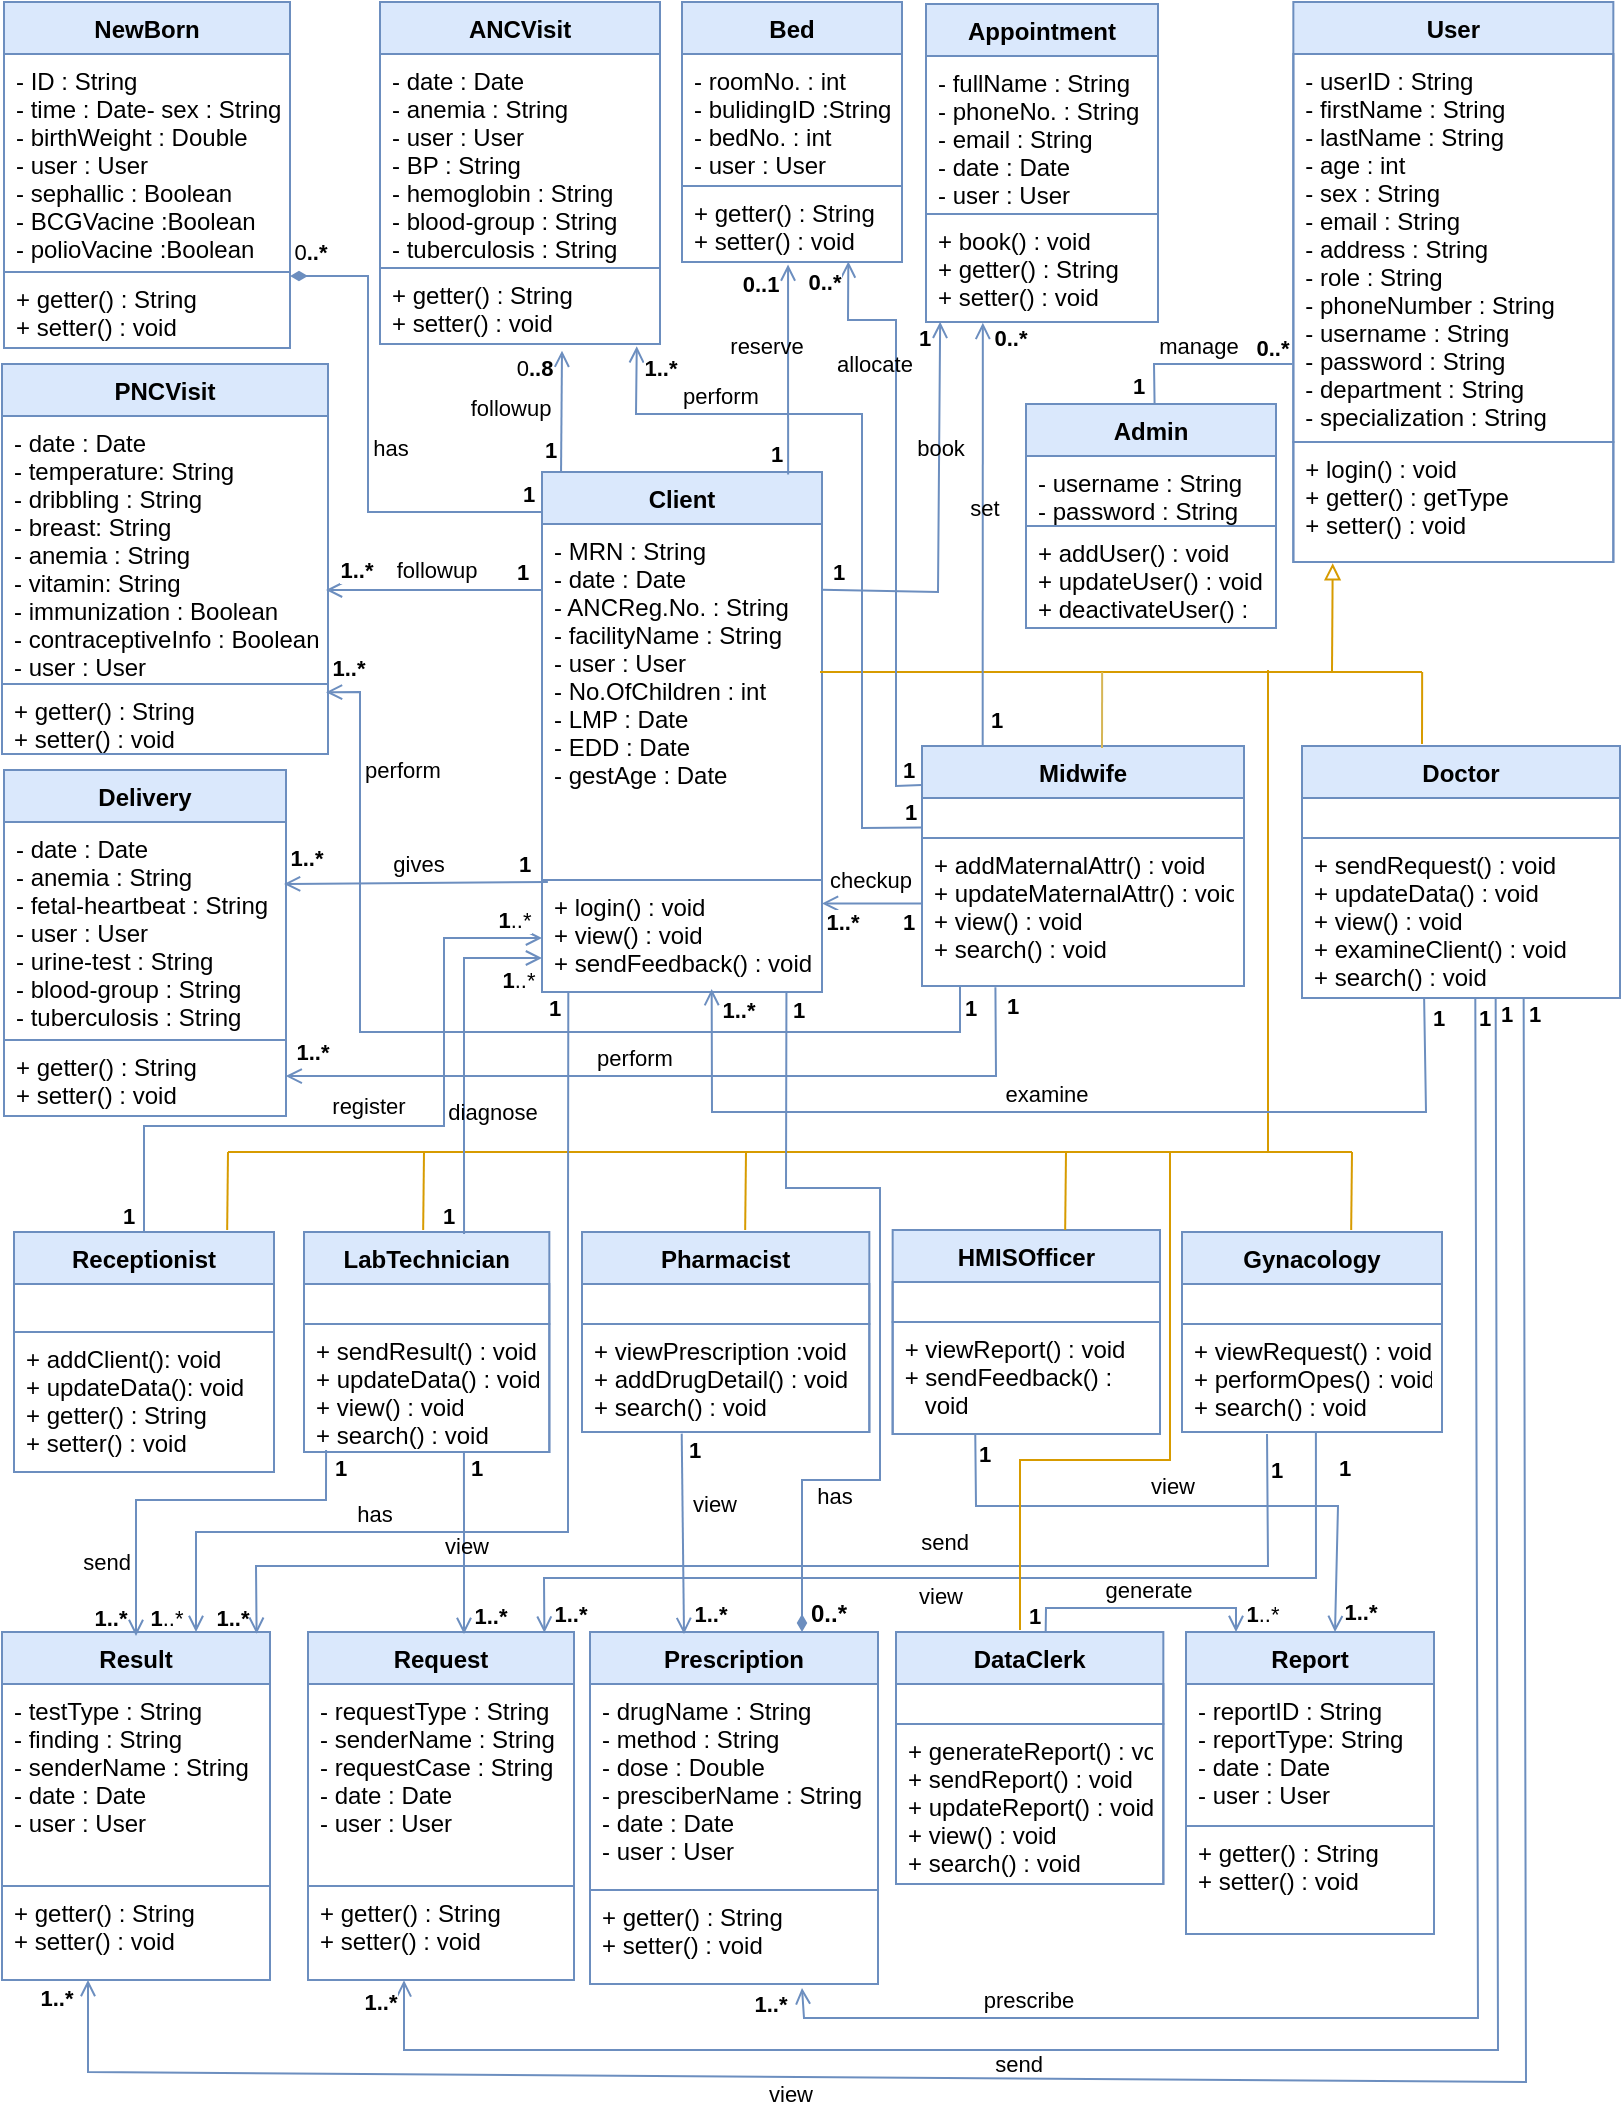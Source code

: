 <mxfile version="19.0.0" type="github">
  <diagram id="HXFEhjrMLbCV9gAbWQhC" name="Page-1">
    <mxGraphModel dx="1080" dy="502" grid="0" gridSize="10" guides="1" tooltips="1" connect="1" arrows="1" fold="1" page="1" pageScale="1" pageWidth="827" pageHeight="1169" math="0" shadow="0">
      <root>
        <mxCell id="0" />
        <mxCell id="1" parent="0" />
        <mxCell id="BGpOXGxUT94xlGYrzpRG-1" value="User" style="swimlane;fontStyle=1;align=center;verticalAlign=top;childLayout=stackLayout;horizontal=1;startSize=26;horizontalStack=0;resizeParent=1;resizeParentMax=0;resizeLast=0;collapsible=1;marginBottom=0;strokeWidth=1;spacingTop=0;fontSize=12;strokeColor=#6c8ebf;fillColor=#dae8fc;" parent="1" vertex="1">
          <mxGeometry x="655.67" y="36" width="160" height="280" as="geometry" />
        </mxCell>
        <mxCell id="BGpOXGxUT94xlGYrzpRG-2" value="- userID : String&#xa;- firstName : String&#xa;- lastName : String&#xa;- age : int&#xa;- sex : String&#xa;- email : String&#xa;- address : String&#xa;- role : String&#xa;- phoneNumber : String&#xa;- username : String&#xa;- password : String&#xa;- department : String&#xa;- specialization : String&#xa;" style="text;strokeColor=#6C8EBF;fillColor=none;align=left;verticalAlign=top;spacingLeft=4;spacingRight=4;overflow=hidden;rotatable=0;points=[[0,0.5],[1,0.5]];portConstraint=eastwest;strokeWidth=1;spacingTop=0;fontSize=12;" parent="BGpOXGxUT94xlGYrzpRG-1" vertex="1">
          <mxGeometry y="26" width="160" height="194" as="geometry" />
        </mxCell>
        <mxCell id="BGpOXGxUT94xlGYrzpRG-3" value="+ login() : void&#xa;+ getter() : getType&#xa;+ setter() : void" style="text;strokeColor=#6C8EBF;fillColor=none;align=left;verticalAlign=top;spacingLeft=4;spacingRight=4;overflow=hidden;rotatable=0;points=[[0,0.5],[1,0.5]];portConstraint=eastwest;strokeWidth=1;spacingTop=0;fontSize=12;" parent="BGpOXGxUT94xlGYrzpRG-1" vertex="1">
          <mxGeometry y="220" width="160" height="60" as="geometry" />
        </mxCell>
        <mxCell id="BGpOXGxUT94xlGYrzpRG-4" value="Result" style="swimlane;fontStyle=1;align=center;verticalAlign=top;childLayout=stackLayout;horizontal=1;startSize=26;horizontalStack=0;resizeParent=1;resizeParentMax=0;resizeLast=0;collapsible=1;marginBottom=0;strokeWidth=1;spacingTop=0;fontSize=12;strokeColor=#6c8ebf;fillColor=#dae8fc;" parent="1" vertex="1">
          <mxGeometry x="10" y="851" width="134" height="174" as="geometry" />
        </mxCell>
        <mxCell id="BGpOXGxUT94xlGYrzpRG-5" value="- testType : String&#xa;- finding : String&#xa;- senderName : String&#xa;- date : Date&#xa;- user : User" style="text;strokeColor=#6C8EBF;fillColor=none;align=left;verticalAlign=top;spacingLeft=4;spacingRight=4;overflow=hidden;rotatable=0;points=[[0,0.5],[1,0.5]];portConstraint=eastwest;strokeWidth=1;spacingTop=0;fontSize=12;" parent="BGpOXGxUT94xlGYrzpRG-4" vertex="1">
          <mxGeometry y="26" width="134" height="101" as="geometry" />
        </mxCell>
        <mxCell id="BGpOXGxUT94xlGYrzpRG-6" value="+ getter() : String&#xa;+ setter() : void" style="text;strokeColor=#6C8EBF;fillColor=none;align=left;verticalAlign=top;spacingLeft=4;spacingRight=4;overflow=hidden;rotatable=0;points=[[0,0.5],[1,0.5]];portConstraint=eastwest;strokeWidth=1;spacingTop=0;fontSize=12;" parent="BGpOXGxUT94xlGYrzpRG-4" vertex="1">
          <mxGeometry y="127" width="134" height="47" as="geometry" />
        </mxCell>
        <mxCell id="BGpOXGxUT94xlGYrzpRG-7" value="Request" style="swimlane;fontStyle=1;align=center;verticalAlign=top;childLayout=stackLayout;horizontal=1;startSize=26;horizontalStack=0;resizeParent=1;resizeParentMax=0;resizeLast=0;collapsible=1;marginBottom=0;strokeWidth=1;spacingTop=0;fontSize=12;strokeColor=#6c8ebf;fillColor=#dae8fc;" parent="1" vertex="1">
          <mxGeometry x="163" y="851" width="133" height="174" as="geometry" />
        </mxCell>
        <mxCell id="BGpOXGxUT94xlGYrzpRG-8" value="- requestType : String&#xa;- senderName : String&#xa;- requestCase : String&#xa;- date : Date&#xa;- user : User" style="text;strokeColor=#6C8EBF;fillColor=none;align=left;verticalAlign=top;spacingLeft=4;spacingRight=4;overflow=hidden;rotatable=0;points=[[0,0.5],[1,0.5]];portConstraint=eastwest;strokeWidth=1;spacingTop=0;fontSize=12;" parent="BGpOXGxUT94xlGYrzpRG-7" vertex="1">
          <mxGeometry y="26" width="133" height="101" as="geometry" />
        </mxCell>
        <mxCell id="BGpOXGxUT94xlGYrzpRG-9" value="+ getter() : String&#xa;+ setter() : void" style="text;strokeColor=#6C8EBF;fillColor=none;align=left;verticalAlign=top;spacingLeft=4;spacingRight=4;overflow=hidden;rotatable=0;points=[[0,0.5],[1,0.5]];portConstraint=eastwest;strokeWidth=1;spacingTop=0;fontSize=12;" parent="BGpOXGxUT94xlGYrzpRG-7" vertex="1">
          <mxGeometry y="127" width="133" height="47" as="geometry" />
        </mxCell>
        <mxCell id="BGpOXGxUT94xlGYrzpRG-10" value="Prescription" style="swimlane;fontStyle=1;align=center;verticalAlign=top;childLayout=stackLayout;horizontal=1;startSize=26;horizontalStack=0;resizeParent=1;resizeParentMax=0;resizeLast=0;collapsible=1;marginBottom=0;strokeWidth=1;spacingTop=0;fontSize=12;strokeColor=#6c8ebf;fillColor=#dae8fc;" parent="1" vertex="1">
          <mxGeometry x="304" y="851" width="144" height="176" as="geometry" />
        </mxCell>
        <mxCell id="BGpOXGxUT94xlGYrzpRG-11" value="- drugName : String&#xa;- method : String&#xa;- dose : Double&#xa;- presciberName : String&#xa;- date : Date&#xa;- user : User&#xa;" style="text;strokeColor=#6C8EBF;fillColor=none;align=left;verticalAlign=top;spacingLeft=4;spacingRight=4;overflow=hidden;rotatable=0;points=[[0,0.5],[1,0.5]];portConstraint=eastwest;strokeWidth=1;spacingTop=0;fontSize=12;" parent="BGpOXGxUT94xlGYrzpRG-10" vertex="1">
          <mxGeometry y="26" width="144" height="103" as="geometry" />
        </mxCell>
        <mxCell id="BGpOXGxUT94xlGYrzpRG-12" value="+ getter() : String&#xa;+ setter() : void" style="text;strokeColor=#6C8EBF;fillColor=none;align=left;verticalAlign=top;spacingLeft=4;spacingRight=4;overflow=hidden;rotatable=0;points=[[0,0.5],[1,0.5]];portConstraint=eastwest;strokeWidth=1;spacingTop=0;fontSize=12;" parent="BGpOXGxUT94xlGYrzpRG-10" vertex="1">
          <mxGeometry y="129" width="144" height="47" as="geometry" />
        </mxCell>
        <mxCell id="BGpOXGxUT94xlGYrzpRG-13" value="Report" style="swimlane;fontStyle=1;align=center;verticalAlign=top;childLayout=stackLayout;horizontal=1;startSize=26;horizontalStack=0;resizeParent=1;resizeParentMax=0;resizeLast=0;collapsible=1;marginBottom=0;strokeWidth=1;spacingTop=0;fontSize=12;strokeColor=#6c8ebf;fillColor=#dae8fc;" parent="1" vertex="1">
          <mxGeometry x="602" y="851" width="124" height="151" as="geometry" />
        </mxCell>
        <mxCell id="BGpOXGxUT94xlGYrzpRG-14" value="- reportID : String&#xa;- reportType: String&#xa;- date : Date&#xa;- user : User" style="text;strokeColor=#6C8EBF;fillColor=none;align=left;verticalAlign=top;spacingLeft=4;spacingRight=4;overflow=hidden;rotatable=0;points=[[0,0.5],[1,0.5]];portConstraint=eastwest;strokeWidth=1;spacingTop=0;fontSize=12;" parent="BGpOXGxUT94xlGYrzpRG-13" vertex="1">
          <mxGeometry y="26" width="124" height="71" as="geometry" />
        </mxCell>
        <mxCell id="BGpOXGxUT94xlGYrzpRG-15" value="+ getter() : String&#xa;+ setter() : void" style="text;strokeColor=#6C8EBF;fillColor=none;align=left;verticalAlign=top;spacingLeft=4;spacingRight=4;overflow=hidden;rotatable=0;points=[[0,0.5],[1,0.5]];portConstraint=eastwest;strokeWidth=1;spacingTop=0;fontSize=12;" parent="BGpOXGxUT94xlGYrzpRG-13" vertex="1">
          <mxGeometry y="97" width="124" height="54" as="geometry" />
        </mxCell>
        <mxCell id="BGpOXGxUT94xlGYrzpRG-16" value="Client" style="swimlane;fontStyle=1;align=center;verticalAlign=top;childLayout=stackLayout;horizontal=1;startSize=26;horizontalStack=0;resizeParent=1;resizeParentMax=0;resizeLast=0;collapsible=1;marginBottom=0;strokeWidth=1;spacingTop=0;fontSize=12;strokeColor=#6c8ebf;fillColor=#dae8fc;" parent="1" vertex="1">
          <mxGeometry x="280" y="271" width="140" height="260" as="geometry" />
        </mxCell>
        <mxCell id="BGpOXGxUT94xlGYrzpRG-17" value="- MRN : String&#xa;- date : Date&#xa;- ANCReg.No. : String&#xa;- facilityName : String&#xa;- user : User&#xa;- No.OfChildren : int&#xa;- LMP : Date&#xa;- EDD : Date&#xa;- gestAge : Date&#xa;" style="text;strokeColor=#6C8EBF;fillColor=none;align=left;verticalAlign=top;spacingLeft=4;spacingRight=4;overflow=hidden;rotatable=0;points=[[0,0.5],[1,0.5]];portConstraint=eastwest;strokeWidth=1;spacingTop=0;fontSize=12;" parent="BGpOXGxUT94xlGYrzpRG-16" vertex="1">
          <mxGeometry y="26" width="140" height="178" as="geometry" />
        </mxCell>
        <mxCell id="BGpOXGxUT94xlGYrzpRG-18" value="+ login() : void&#xa;+ view() : void&#xa;+ sendFeedback() : void" style="text;strokeColor=#6C8EBF;fillColor=none;align=left;verticalAlign=top;spacingLeft=4;spacingRight=4;overflow=hidden;rotatable=0;points=[[0,0.5],[1,0.5]];portConstraint=eastwest;strokeWidth=1;spacingTop=0;fontSize=12;" parent="BGpOXGxUT94xlGYrzpRG-16" vertex="1">
          <mxGeometry y="204" width="140" height="56" as="geometry" />
        </mxCell>
        <mxCell id="BGpOXGxUT94xlGYrzpRG-19" value="ANCVisit" style="swimlane;fontStyle=1;align=center;verticalAlign=top;childLayout=stackLayout;horizontal=1;startSize=26;horizontalStack=0;resizeParent=1;resizeParentMax=0;resizeLast=0;collapsible=1;marginBottom=0;strokeWidth=1;spacingTop=0;fontSize=12;strokeColor=#6c8ebf;fillColor=#dae8fc;" parent="1" vertex="1">
          <mxGeometry x="199" y="36" width="140" height="171" as="geometry" />
        </mxCell>
        <mxCell id="BGpOXGxUT94xlGYrzpRG-20" value="- date : Date&#xa;- anemia : String&#xa;- user : User&#xa;- BP : String&#xa;- hemoglobin : String&#xa;- blood-group : String&#xa;- tuberculosis : String" style="text;strokeColor=#6C8EBF;fillColor=none;align=left;verticalAlign=top;spacingLeft=4;spacingRight=4;overflow=hidden;rotatable=0;points=[[0,0.5],[1,0.5]];portConstraint=eastwest;strokeWidth=1;spacingTop=0;fontSize=12;" parent="BGpOXGxUT94xlGYrzpRG-19" vertex="1">
          <mxGeometry y="26" width="140" height="107" as="geometry" />
        </mxCell>
        <mxCell id="G7fRazRPBhIYGSNJgmAT-4" value="+ getter() : String&#xa;+ setter() : void" style="text;strokeColor=#6C8EBF;fillColor=none;align=left;verticalAlign=top;spacingLeft=4;spacingRight=4;overflow=hidden;rotatable=0;points=[[0,0.5],[1,0.5]];portConstraint=eastwest;strokeWidth=1;spacingTop=0;fontSize=12;" parent="BGpOXGxUT94xlGYrzpRG-19" vertex="1">
          <mxGeometry y="133" width="140" height="38" as="geometry" />
        </mxCell>
        <mxCell id="BGpOXGxUT94xlGYrzpRG-21" value="Delivery" style="swimlane;fontStyle=1;align=center;verticalAlign=top;childLayout=stackLayout;horizontal=1;startSize=26;horizontalStack=0;resizeParent=1;resizeParentMax=0;resizeLast=0;collapsible=1;marginBottom=0;strokeWidth=1;spacingTop=0;fontSize=12;strokeColor=#6c8ebf;fillColor=#dae8fc;" parent="1" vertex="1">
          <mxGeometry x="11.0" y="420" width="141" height="173" as="geometry" />
        </mxCell>
        <mxCell id="BGpOXGxUT94xlGYrzpRG-22" value="- date : Date&#xa;- anemia : String&#xa;- fetal-heartbeat : String&#xa;- user : User&#xa;- urine-test : String&#xa;- blood-group : String&#xa;- tuberculosis : String&#xa;&#xa;" style="text;strokeColor=#6C8EBF;fillColor=none;align=left;verticalAlign=top;spacingLeft=4;spacingRight=4;overflow=hidden;rotatable=0;points=[[0,0.5],[1,0.5]];portConstraint=eastwest;strokeWidth=1;spacingTop=0;fontSize=12;" parent="BGpOXGxUT94xlGYrzpRG-21" vertex="1">
          <mxGeometry y="26" width="141" height="109" as="geometry" />
        </mxCell>
        <mxCell id="G7fRazRPBhIYGSNJgmAT-1" value="+ getter() : String&#xa;+ setter() : void" style="text;strokeColor=#6C8EBF;fillColor=none;align=left;verticalAlign=top;spacingLeft=4;spacingRight=4;overflow=hidden;rotatable=0;points=[[0,0.5],[1,0.5]];portConstraint=eastwest;strokeWidth=1;spacingTop=0;fontSize=12;" parent="BGpOXGxUT94xlGYrzpRG-21" vertex="1">
          <mxGeometry y="135" width="141" height="38" as="geometry" />
        </mxCell>
        <mxCell id="BGpOXGxUT94xlGYrzpRG-23" value="PNCVisit" style="swimlane;fontStyle=1;align=center;verticalAlign=top;childLayout=stackLayout;horizontal=1;startSize=26;horizontalStack=0;resizeParent=1;resizeParentMax=0;resizeLast=0;collapsible=1;marginBottom=0;strokeWidth=1;spacingTop=0;fontSize=12;strokeColor=#6c8ebf;fillColor=#dae8fc;" parent="1" vertex="1">
          <mxGeometry x="10.0" y="217" width="163" height="195" as="geometry" />
        </mxCell>
        <mxCell id="BGpOXGxUT94xlGYrzpRG-24" value="- date : Date&#xa;- temperature: String&#xa;- dribbling : String&#xa;- breast: String&#xa;- anemia : String&#xa;- vitamin: String&#xa;- immunization : Boolean&#xa;- contraceptiveInfo : Boolean&#xa;- user : User&#xa;" style="text;strokeColor=#6C8EBF;fillColor=none;align=left;verticalAlign=top;spacingLeft=4;spacingRight=4;overflow=hidden;rotatable=0;points=[[0,0.5],[1,0.5]];portConstraint=eastwest;strokeWidth=1;spacingTop=0;fontSize=12;" parent="BGpOXGxUT94xlGYrzpRG-23" vertex="1">
          <mxGeometry y="26" width="163" height="134" as="geometry" />
        </mxCell>
        <mxCell id="G7fRazRPBhIYGSNJgmAT-2" value="+ getter() : String&#xa;+ setter() : void" style="text;strokeColor=#6C8EBF;fillColor=none;align=left;verticalAlign=top;spacingLeft=4;spacingRight=4;overflow=hidden;rotatable=0;points=[[0,0.5],[1,0.5]];portConstraint=eastwest;strokeWidth=1;spacingTop=0;fontSize=12;" parent="BGpOXGxUT94xlGYrzpRG-23" vertex="1">
          <mxGeometry y="160" width="163" height="35" as="geometry" />
        </mxCell>
        <mxCell id="BGpOXGxUT94xlGYrzpRG-25" value="NewBorn" style="swimlane;fontStyle=1;align=center;verticalAlign=top;childLayout=stackLayout;horizontal=1;startSize=26;horizontalStack=0;resizeParent=1;resizeParentMax=0;resizeLast=0;collapsible=1;marginBottom=0;strokeWidth=1;spacingTop=0;fontSize=12;strokeColor=#6c8ebf;fillColor=#dae8fc;" parent="1" vertex="1">
          <mxGeometry x="11.0" y="36" width="143" height="173" as="geometry" />
        </mxCell>
        <mxCell id="BGpOXGxUT94xlGYrzpRG-26" value="- ID : String&#xa;- time : Date- sex : String&#xa;- birthWeight : Double&#xa;- user : User&#xa;- sephallic : Boolean&#xa;- BCGVacine :Boolean&#xa;- polioVacine :Boolean" style="text;strokeColor=#6C8EBF;fillColor=none;align=left;verticalAlign=top;spacingLeft=4;spacingRight=4;overflow=hidden;rotatable=0;points=[[0,0.5],[1,0.5]];portConstraint=eastwest;strokeWidth=1;spacingTop=0;fontSize=12;" parent="BGpOXGxUT94xlGYrzpRG-25" vertex="1">
          <mxGeometry y="26" width="143" height="109" as="geometry" />
        </mxCell>
        <mxCell id="G7fRazRPBhIYGSNJgmAT-3" value="+ getter() : String&#xa;+ setter() : void" style="text;strokeColor=#6C8EBF;fillColor=none;align=left;verticalAlign=top;spacingLeft=4;spacingRight=4;overflow=hidden;rotatable=0;points=[[0,0.5],[1,0.5]];portConstraint=eastwest;strokeWidth=1;spacingTop=0;fontSize=12;" parent="BGpOXGxUT94xlGYrzpRG-25" vertex="1">
          <mxGeometry y="135" width="143" height="38" as="geometry" />
        </mxCell>
        <mxCell id="BGpOXGxUT94xlGYrzpRG-27" value="Midwife" style="swimlane;fontStyle=1;align=center;verticalAlign=top;childLayout=stackLayout;horizontal=1;startSize=26;horizontalStack=0;resizeParent=1;resizeParentMax=0;resizeLast=0;collapsible=1;marginBottom=0;strokeWidth=1;spacingTop=0;fontSize=12;strokeColor=#6c8ebf;fillColor=#dae8fc;" parent="1" vertex="1">
          <mxGeometry x="470" y="408" width="161" height="120" as="geometry" />
        </mxCell>
        <mxCell id="hK9TueUT5ADjn1TZDLv3-11" value="" style="text;strokeColor=#6C8EBF;fillColor=none;align=left;verticalAlign=top;spacingLeft=4;spacingRight=4;overflow=hidden;rotatable=0;points=[[0,0.5],[1,0.5]];portConstraint=eastwest;strokeWidth=1;spacingTop=0;fontSize=12;" parent="BGpOXGxUT94xlGYrzpRG-27" vertex="1">
          <mxGeometry y="26" width="161" height="20" as="geometry" />
        </mxCell>
        <mxCell id="BGpOXGxUT94xlGYrzpRG-29" value="+ addMaternalAttr() : void&#xa;+ updateMaternalAttr() : void&#xa;+ view() : void&#xa;+ search() : void" style="text;strokeColor=#6C8EBF;fillColor=none;align=left;verticalAlign=top;spacingLeft=4;spacingRight=4;overflow=hidden;rotatable=0;points=[[0,0.5],[1,0.5]];portConstraint=eastwest;strokeWidth=1;spacingTop=0;fontSize=12;" parent="BGpOXGxUT94xlGYrzpRG-27" vertex="1">
          <mxGeometry y="46" width="161" height="74" as="geometry" />
        </mxCell>
        <mxCell id="BGpOXGxUT94xlGYrzpRG-30" value="Doctor" style="swimlane;fontStyle=1;align=center;verticalAlign=top;childLayout=stackLayout;horizontal=1;startSize=26;horizontalStack=0;resizeParent=1;resizeParentMax=0;resizeLast=0;collapsible=1;marginBottom=0;strokeWidth=1;spacingTop=0;fontSize=12;strokeColor=#6c8ebf;fillColor=#dae8fc;" parent="1" vertex="1">
          <mxGeometry x="660" y="408" width="159" height="126" as="geometry">
            <mxRectangle x="672" y="390" width="65" height="26" as="alternateBounds" />
          </mxGeometry>
        </mxCell>
        <mxCell id="hK9TueUT5ADjn1TZDLv3-12" value="" style="text;strokeColor=#6C8EBF;fillColor=none;align=left;verticalAlign=top;spacingLeft=4;spacingRight=4;overflow=hidden;rotatable=0;points=[[0,0.5],[1,0.5]];portConstraint=eastwest;strokeWidth=1;spacingTop=0;fontSize=12;" parent="BGpOXGxUT94xlGYrzpRG-30" vertex="1">
          <mxGeometry y="26" width="159" height="20" as="geometry" />
        </mxCell>
        <mxCell id="BGpOXGxUT94xlGYrzpRG-32" value="+ sendRequest() : void&#xa;+ updateData() : void&#xa;+ view() : void&#xa;+ examineClient() : void&#xa;+ search() : void&#xa;" style="text;strokeColor=#6C8EBF;fillColor=none;align=left;verticalAlign=top;spacingLeft=4;spacingRight=4;overflow=hidden;rotatable=0;points=[[0,0.5],[1,0.5]];portConstraint=eastwest;strokeWidth=1;spacingTop=0;fontSize=12;" parent="BGpOXGxUT94xlGYrzpRG-30" vertex="1">
          <mxGeometry y="46" width="159" height="80" as="geometry" />
        </mxCell>
        <mxCell id="BGpOXGxUT94xlGYrzpRG-33" value="" style="endArrow=open;html=1;rounded=0;strokeWidth=1;fillColor=#dae8fc;strokeColor=#6c8ebf;endFill=0;exitX=0.068;exitY=0.001;exitDx=0;exitDy=0;exitPerimeter=0;entryX=0.65;entryY=1.088;entryDx=0;entryDy=0;entryPerimeter=0;" parent="1" source="BGpOXGxUT94xlGYrzpRG-16" target="G7fRazRPBhIYGSNJgmAT-4" edge="1">
          <mxGeometry width="50" height="50" relative="1" as="geometry">
            <mxPoint x="290" y="271" as="sourcePoint" />
            <mxPoint x="290" y="224" as="targetPoint" />
          </mxGeometry>
        </mxCell>
        <mxCell id="BGpOXGxUT94xlGYrzpRG-34" value="followup" style="edgeLabel;html=1;align=center;verticalAlign=middle;resizable=0;points=[];labelBackgroundColor=none;" parent="BGpOXGxUT94xlGYrzpRG-33" vertex="1" connectable="0">
          <mxGeometry x="0.426" y="-2" relative="1" as="geometry">
            <mxPoint x="-28" y="11" as="offset" />
          </mxGeometry>
        </mxCell>
        <mxCell id="BGpOXGxUT94xlGYrzpRG-35" value="&lt;b&gt;1&lt;/b&gt;" style="edgeLabel;html=1;align=center;verticalAlign=middle;resizable=0;points=[];" parent="BGpOXGxUT94xlGYrzpRG-33" vertex="1" connectable="0">
          <mxGeometry x="-0.423" y="-2" relative="1" as="geometry">
            <mxPoint x="-8" y="6" as="offset" />
          </mxGeometry>
        </mxCell>
        <mxCell id="BGpOXGxUT94xlGYrzpRG-36" value="0&lt;font style=&quot;font-size: 11px;&quot;&gt;&lt;b&gt;..8&lt;/b&gt;&lt;/font&gt;" style="edgeLabel;html=1;align=center;verticalAlign=middle;resizable=0;points=[];" parent="BGpOXGxUT94xlGYrzpRG-33" vertex="1" connectable="0">
          <mxGeometry x="0.584" y="-3" relative="1" as="geometry">
            <mxPoint x="-17" y="-5" as="offset" />
          </mxGeometry>
        </mxCell>
        <mxCell id="BGpOXGxUT94xlGYrzpRG-37" value="" style="endArrow=diamondThin;html=1;rounded=0;strokeWidth=1;fillColor=#dae8fc;strokeColor=#6c8ebf;startArrow=none;startFill=0;endFill=1;" parent="1" edge="1">
          <mxGeometry width="50" height="50" relative="1" as="geometry">
            <mxPoint x="280" y="291" as="sourcePoint" />
            <mxPoint x="154" y="173" as="targetPoint" />
            <Array as="points">
              <mxPoint x="193" y="291" />
              <mxPoint x="193" y="173" />
            </Array>
          </mxGeometry>
        </mxCell>
        <mxCell id="BGpOXGxUT94xlGYrzpRG-38" value="has" style="edgeLabel;html=1;align=center;verticalAlign=middle;resizable=0;points=[];labelBackgroundColor=none;" parent="BGpOXGxUT94xlGYrzpRG-37" vertex="1" connectable="0">
          <mxGeometry x="0.426" y="-2" relative="1" as="geometry">
            <mxPoint x="9" y="55" as="offset" />
          </mxGeometry>
        </mxCell>
        <mxCell id="BGpOXGxUT94xlGYrzpRG-39" value="&lt;b&gt;1&lt;/b&gt;" style="edgeLabel;html=1;align=center;verticalAlign=middle;resizable=0;points=[];fontSize=11;" parent="BGpOXGxUT94xlGYrzpRG-37" vertex="1" connectable="0">
          <mxGeometry x="-0.745" y="-6" relative="1" as="geometry">
            <mxPoint x="24" y="-3" as="offset" />
          </mxGeometry>
        </mxCell>
        <mxCell id="BGpOXGxUT94xlGYrzpRG-40" value="0&lt;b&gt;..*&lt;/b&gt;" style="edgeLabel;html=1;align=center;verticalAlign=middle;resizable=0;points=[];fontSize=11;" parent="BGpOXGxUT94xlGYrzpRG-37" vertex="1" connectable="0">
          <mxGeometry x="0.857" y="-8" relative="1" as="geometry">
            <mxPoint x="-8" y="-4" as="offset" />
          </mxGeometry>
        </mxCell>
        <mxCell id="BGpOXGxUT94xlGYrzpRG-41" value="" style="endArrow=open;html=1;rounded=0;strokeWidth=1;fillColor=#dae8fc;strokeColor=#6c8ebf;endFill=0;" parent="1" edge="1">
          <mxGeometry width="50" height="50" relative="1" as="geometry">
            <mxPoint x="280" y="330" as="sourcePoint" />
            <mxPoint x="172" y="330" as="targetPoint" />
          </mxGeometry>
        </mxCell>
        <mxCell id="BGpOXGxUT94xlGYrzpRG-42" value="followup" style="edgeLabel;html=1;align=center;verticalAlign=middle;resizable=0;points=[];labelBackgroundColor=none;" parent="BGpOXGxUT94xlGYrzpRG-41" vertex="1" connectable="0">
          <mxGeometry x="0.426" y="-2" relative="1" as="geometry">
            <mxPoint x="24" y="-8" as="offset" />
          </mxGeometry>
        </mxCell>
        <mxCell id="BGpOXGxUT94xlGYrzpRG-43" value="&lt;b&gt;1&lt;/b&gt;" style="edgeLabel;html=1;align=center;verticalAlign=middle;resizable=0;points=[];fontSize=11;" parent="BGpOXGxUT94xlGYrzpRG-41" vertex="1" connectable="0">
          <mxGeometry x="-0.693" y="-4" relative="1" as="geometry">
            <mxPoint x="6" y="-5" as="offset" />
          </mxGeometry>
        </mxCell>
        <mxCell id="BGpOXGxUT94xlGYrzpRG-44" value="&lt;b&gt;1..*&lt;/b&gt;" style="edgeLabel;html=1;align=center;verticalAlign=middle;resizable=0;points=[];fontSize=11;" parent="BGpOXGxUT94xlGYrzpRG-41" vertex="1" connectable="0">
          <mxGeometry x="0.777" y="-7" relative="1" as="geometry">
            <mxPoint x="3" y="-3" as="offset" />
          </mxGeometry>
        </mxCell>
        <mxCell id="BGpOXGxUT94xlGYrzpRG-45" value="" style="endArrow=open;html=1;rounded=0;strokeWidth=1;fillColor=#dae8fc;strokeColor=#6c8ebf;exitX=0.021;exitY=0.286;exitDx=0;exitDy=0;entryX=0.986;entryY=0.25;entryDx=0;entryDy=0;entryPerimeter=0;exitPerimeter=0;endFill=0;" parent="1" edge="1">
          <mxGeometry width="50" height="50" relative="1" as="geometry">
            <mxPoint x="282.94" y="476.016" as="sourcePoint" />
            <mxPoint x="151.026" y="477" as="targetPoint" />
          </mxGeometry>
        </mxCell>
        <mxCell id="BGpOXGxUT94xlGYrzpRG-46" value="gives" style="edgeLabel;html=1;align=center;verticalAlign=middle;resizable=0;points=[];labelBackgroundColor=none;" parent="BGpOXGxUT94xlGYrzpRG-45" vertex="1" connectable="0">
          <mxGeometry x="0.426" y="-2" relative="1" as="geometry">
            <mxPoint x="29" y="-8" as="offset" />
          </mxGeometry>
        </mxCell>
        <mxCell id="BGpOXGxUT94xlGYrzpRG-47" value="&lt;b&gt;1&lt;/b&gt;" style="edgeLabel;html=1;align=center;verticalAlign=middle;resizable=0;points=[];fontSize=11;" parent="BGpOXGxUT94xlGYrzpRG-45" vertex="1" connectable="0">
          <mxGeometry x="-0.693" y="-4" relative="1" as="geometry">
            <mxPoint x="8" y="-5" as="offset" />
          </mxGeometry>
        </mxCell>
        <mxCell id="BGpOXGxUT94xlGYrzpRG-48" value="&lt;b&gt;1..*&lt;/b&gt;" style="edgeLabel;html=1;align=center;verticalAlign=middle;resizable=0;points=[];fontSize=11;" parent="BGpOXGxUT94xlGYrzpRG-45" vertex="1" connectable="0">
          <mxGeometry x="0.777" y="-7" relative="1" as="geometry">
            <mxPoint x="-4" y="-6" as="offset" />
          </mxGeometry>
        </mxCell>
        <mxCell id="BGpOXGxUT94xlGYrzpRG-49" value="" style="endArrow=none;html=1;rounded=0;fontSize=11;strokeWidth=1;startArrow=none;startFill=0;fillColor=#ffe6cc;strokeColor=#d79b00;" parent="1" edge="1">
          <mxGeometry width="50" height="50" relative="1" as="geometry">
            <mxPoint x="562" y="371" as="sourcePoint" />
            <mxPoint x="419" y="371" as="targetPoint" />
            <Array as="points" />
          </mxGeometry>
        </mxCell>
        <mxCell id="BGpOXGxUT94xlGYrzpRG-50" style="edgeStyle=none;rounded=0;orthogonalLoop=1;jettySize=auto;html=1;fontSize=11;startArrow=none;startFill=0;endArrow=none;endFill=0;strokeWidth=1;fillColor=#ffe6cc;strokeColor=#d79b00;" parent="1" edge="1">
          <mxGeometry relative="1" as="geometry">
            <mxPoint x="643" y="370" as="targetPoint" />
            <mxPoint x="643" y="611" as="sourcePoint" />
          </mxGeometry>
        </mxCell>
        <mxCell id="BGpOXGxUT94xlGYrzpRG-51" value="" style="endArrow=none;html=1;rounded=0;fontSize=11;strokeWidth=1;fillColor=#ffe6cc;strokeColor=#d79b00;" parent="1" edge="1">
          <mxGeometry width="50" height="50" relative="1" as="geometry">
            <mxPoint x="720" y="371" as="sourcePoint" />
            <mxPoint x="560" y="371" as="targetPoint" />
          </mxGeometry>
        </mxCell>
        <mxCell id="BGpOXGxUT94xlGYrzpRG-52" style="edgeStyle=none;rounded=0;orthogonalLoop=1;jettySize=auto;html=1;fontSize=11;startArrow=none;startFill=0;endArrow=block;endFill=0;strokeWidth=1;fillColor=#ffe6cc;strokeColor=#d79b00;entryX=0.123;entryY=1.01;entryDx=0;entryDy=0;entryPerimeter=0;" parent="1" target="BGpOXGxUT94xlGYrzpRG-3" edge="1">
          <mxGeometry relative="1" as="geometry">
            <mxPoint x="637.08" y="312.98" as="targetPoint" />
            <mxPoint x="675" y="371" as="sourcePoint" />
          </mxGeometry>
        </mxCell>
        <mxCell id="BGpOXGxUT94xlGYrzpRG-53" style="edgeStyle=none;rounded=0;orthogonalLoop=1;jettySize=auto;html=1;fontSize=11;startArrow=none;startFill=0;endArrow=none;endFill=0;strokeWidth=1;fillColor=#fff2cc;strokeColor=#d6b656;entryX=0.513;entryY=1.083;entryDx=0;entryDy=0;entryPerimeter=0;" parent="1" edge="1">
          <mxGeometry relative="1" as="geometry">
            <mxPoint x="560.08" y="370.98" as="targetPoint" />
            <mxPoint x="560" y="409" as="sourcePoint" />
          </mxGeometry>
        </mxCell>
        <mxCell id="BGpOXGxUT94xlGYrzpRG-54" style="edgeStyle=none;rounded=0;orthogonalLoop=1;jettySize=auto;html=1;fontSize=11;startArrow=none;startFill=0;endArrow=none;endFill=0;strokeWidth=1;fillColor=#ffe6cc;strokeColor=#d79b00;entryX=0.513;entryY=1.083;entryDx=0;entryDy=0;entryPerimeter=0;" parent="1" edge="1">
          <mxGeometry relative="1" as="geometry">
            <mxPoint x="720.08" y="370.98" as="targetPoint" />
            <mxPoint x="720" y="407" as="sourcePoint" />
          </mxGeometry>
        </mxCell>
        <mxCell id="BGpOXGxUT94xlGYrzpRG-55" value="Appointment" style="swimlane;fontStyle=1;align=center;verticalAlign=top;childLayout=stackLayout;horizontal=1;startSize=26;horizontalStack=0;resizeParent=1;resizeParentMax=0;resizeLast=0;collapsible=1;marginBottom=0;strokeWidth=1;spacingTop=0;fontSize=12;strokeColor=#6c8ebf;fillColor=#dae8fc;" parent="1" vertex="1">
          <mxGeometry x="472" y="37" width="116" height="159" as="geometry" />
        </mxCell>
        <mxCell id="BGpOXGxUT94xlGYrzpRG-56" value="- fullName : String&#xa;- phoneNo. : String&#xa;- email : String&#xa;- date : Date&#xa;- user : User" style="text;strokeColor=#6C8EBF;fillColor=none;align=left;verticalAlign=top;spacingLeft=4;spacingRight=4;overflow=hidden;rotatable=0;points=[[0,0.5],[1,0.5]];portConstraint=eastwest;strokeWidth=1;spacingTop=0;fontSize=12;" parent="BGpOXGxUT94xlGYrzpRG-55" vertex="1">
          <mxGeometry y="26" width="116" height="79" as="geometry" />
        </mxCell>
        <mxCell id="BGpOXGxUT94xlGYrzpRG-57" value="+ book() : void&#xa;+ getter() : String&#xa;+ setter() : void" style="text;strokeColor=#6C8EBF;fillColor=none;align=left;verticalAlign=top;spacingLeft=4;spacingRight=4;overflow=hidden;rotatable=0;points=[[0,0.5],[1,0.5]];portConstraint=eastwest;strokeWidth=1;spacingTop=0;fontSize=12;" parent="BGpOXGxUT94xlGYrzpRG-55" vertex="1">
          <mxGeometry y="105" width="116" height="54" as="geometry" />
        </mxCell>
        <mxCell id="BGpOXGxUT94xlGYrzpRG-58" value="Gynacology" style="swimlane;fontStyle=1;align=center;verticalAlign=top;childLayout=stackLayout;horizontal=1;startSize=26;horizontalStack=0;resizeParent=1;resizeParentMax=0;resizeLast=0;collapsible=1;marginBottom=0;strokeWidth=1;spacingTop=0;fontSize=12;strokeColor=#6c8ebf;fillColor=#dae8fc;" parent="1" vertex="1">
          <mxGeometry x="600" y="651" width="130" height="100" as="geometry" />
        </mxCell>
        <mxCell id="hK9TueUT5ADjn1TZDLv3-18" value="" style="text;strokeColor=#6C8EBF;fillColor=none;align=left;verticalAlign=top;spacingLeft=4;spacingRight=4;overflow=hidden;rotatable=0;points=[[0,0.5],[1,0.5]];portConstraint=eastwest;strokeWidth=1;spacingTop=0;fontSize=12;" parent="BGpOXGxUT94xlGYrzpRG-58" vertex="1">
          <mxGeometry y="26" width="130" height="20" as="geometry" />
        </mxCell>
        <mxCell id="BGpOXGxUT94xlGYrzpRG-60" value="+ viewRequest() : void&#xa;+ performOpes() : void&#xa;+ search() : void" style="text;strokeColor=#6C8EBF;fillColor=none;align=left;verticalAlign=top;spacingLeft=4;spacingRight=4;overflow=hidden;rotatable=0;points=[[0,0.5],[1,0.5]];portConstraint=eastwest;strokeWidth=1;spacingTop=0;fontSize=12;" parent="BGpOXGxUT94xlGYrzpRG-58" vertex="1">
          <mxGeometry y="46" width="130" height="54" as="geometry" />
        </mxCell>
        <mxCell id="BGpOXGxUT94xlGYrzpRG-61" value="LabTechnician" style="swimlane;fontStyle=1;align=center;verticalAlign=top;childLayout=stackLayout;horizontal=1;startSize=26;horizontalStack=0;resizeParent=1;resizeParentMax=0;resizeLast=0;collapsible=1;marginBottom=0;strokeWidth=1;spacingTop=0;fontSize=12;strokeColor=#6c8ebf;fillColor=#dae8fc;" parent="1" vertex="1">
          <mxGeometry x="161" y="651" width="122.67" height="110" as="geometry" />
        </mxCell>
        <mxCell id="hK9TueUT5ADjn1TZDLv3-15" value="" style="text;strokeColor=#6C8EBF;fillColor=none;align=left;verticalAlign=top;spacingLeft=4;spacingRight=4;overflow=hidden;rotatable=0;points=[[0,0.5],[1,0.5]];portConstraint=eastwest;strokeWidth=1;spacingTop=0;fontSize=12;" parent="BGpOXGxUT94xlGYrzpRG-61" vertex="1">
          <mxGeometry y="26" width="122.67" height="20" as="geometry" />
        </mxCell>
        <mxCell id="BGpOXGxUT94xlGYrzpRG-63" value="+ sendResult() : void&#xa;+ updateData() : void&#xa;+ view() : void&#xa;+ search() : void" style="text;strokeColor=#6C8EBF;fillColor=none;align=left;verticalAlign=top;spacingLeft=4;spacingRight=4;overflow=hidden;rotatable=0;points=[[0,0.5],[1,0.5]];portConstraint=eastwest;strokeWidth=1;spacingTop=0;fontSize=12;" parent="BGpOXGxUT94xlGYrzpRG-61" vertex="1">
          <mxGeometry y="46" width="122.67" height="64" as="geometry" />
        </mxCell>
        <mxCell id="BGpOXGxUT94xlGYrzpRG-64" value="Pharmacist " style="swimlane;fontStyle=1;align=center;verticalAlign=top;childLayout=stackLayout;horizontal=1;startSize=26;horizontalStack=0;resizeParent=1;resizeParentMax=0;resizeLast=0;collapsible=1;marginBottom=0;strokeWidth=1;spacingTop=0;fontSize=12;strokeColor=#6c8ebf;fillColor=#dae8fc;" parent="1" vertex="1">
          <mxGeometry x="300" y="651" width="143.67" height="100" as="geometry" />
        </mxCell>
        <mxCell id="hK9TueUT5ADjn1TZDLv3-14" value="" style="text;strokeColor=#6C8EBF;fillColor=none;align=left;verticalAlign=top;spacingLeft=4;spacingRight=4;overflow=hidden;rotatable=0;points=[[0,0.5],[1,0.5]];portConstraint=eastwest;strokeWidth=1;spacingTop=0;fontSize=12;" parent="BGpOXGxUT94xlGYrzpRG-64" vertex="1">
          <mxGeometry y="26" width="143.67" height="20" as="geometry" />
        </mxCell>
        <mxCell id="BGpOXGxUT94xlGYrzpRG-66" value="+ viewPrescription :void&#xa;+ addDrugDetail() : void&#xa;+ search() : void" style="text;strokeColor=#6C8EBF;fillColor=none;align=left;verticalAlign=top;spacingLeft=4;spacingRight=4;overflow=hidden;rotatable=0;points=[[0,0.5],[1,0.5]];portConstraint=eastwest;strokeWidth=1;spacingTop=0;fontSize=12;" parent="BGpOXGxUT94xlGYrzpRG-64" vertex="1">
          <mxGeometry y="46" width="143.67" height="54" as="geometry" />
        </mxCell>
        <mxCell id="BGpOXGxUT94xlGYrzpRG-67" value="HMISOfficer" style="swimlane;fontStyle=1;align=center;verticalAlign=top;childLayout=stackLayout;horizontal=1;startSize=26;horizontalStack=0;resizeParent=1;resizeParentMax=0;resizeLast=0;collapsible=1;marginBottom=0;strokeWidth=1;spacingTop=0;fontSize=12;strokeColor=#6c8ebf;fillColor=#dae8fc;" parent="1" vertex="1">
          <mxGeometry x="455.33" y="650" width="133.67" height="102" as="geometry" />
        </mxCell>
        <mxCell id="hK9TueUT5ADjn1TZDLv3-13" value="" style="text;strokeColor=#6C8EBF;fillColor=none;align=left;verticalAlign=top;spacingLeft=4;spacingRight=4;overflow=hidden;rotatable=0;points=[[0,0.5],[1,0.5]];portConstraint=eastwest;strokeWidth=1;spacingTop=0;fontSize=12;" parent="BGpOXGxUT94xlGYrzpRG-67" vertex="1">
          <mxGeometry y="26" width="133.67" height="20" as="geometry" />
        </mxCell>
        <mxCell id="BGpOXGxUT94xlGYrzpRG-69" value="+ viewReport() : void&#xa;+ sendFeedback() :&#xa;   void" style="text;strokeColor=#6C8EBF;fillColor=none;align=left;verticalAlign=top;spacingLeft=4;spacingRight=4;overflow=hidden;rotatable=0;points=[[0,0.5],[1,0.5]];portConstraint=eastwest;strokeWidth=1;spacingTop=0;fontSize=12;" parent="BGpOXGxUT94xlGYrzpRG-67" vertex="1">
          <mxGeometry y="46" width="133.67" height="56" as="geometry" />
        </mxCell>
        <mxCell id="BGpOXGxUT94xlGYrzpRG-70" value="DataClerk" style="swimlane;fontStyle=1;align=center;verticalAlign=top;childLayout=stackLayout;horizontal=1;startSize=26;horizontalStack=0;resizeParent=1;resizeParentMax=0;resizeLast=0;collapsible=1;marginBottom=0;strokeWidth=1;spacingTop=0;fontSize=12;strokeColor=#6c8ebf;fillColor=#dae8fc;" parent="1" vertex="1">
          <mxGeometry x="457" y="851" width="133.67" height="126" as="geometry" />
        </mxCell>
        <mxCell id="hK9TueUT5ADjn1TZDLv3-17" value="" style="text;strokeColor=#6C8EBF;fillColor=none;align=left;verticalAlign=top;spacingLeft=4;spacingRight=4;overflow=hidden;rotatable=0;points=[[0,0.5],[1,0.5]];portConstraint=eastwest;strokeWidth=1;spacingTop=0;fontSize=12;" parent="BGpOXGxUT94xlGYrzpRG-70" vertex="1">
          <mxGeometry y="26" width="133.67" height="20" as="geometry" />
        </mxCell>
        <mxCell id="BGpOXGxUT94xlGYrzpRG-72" value="+ generateReport() : void&#xa;+ sendReport() : void&#xa;+ updateReport() : void&#xa;+ view() : void&#xa;+ search() : void&#xa;" style="text;strokeColor=#6C8EBF;fillColor=none;align=left;verticalAlign=top;spacingLeft=4;spacingRight=4;overflow=hidden;rotatable=0;points=[[0,0.5],[1,0.5]];portConstraint=eastwest;strokeWidth=1;spacingTop=0;fontSize=12;" parent="BGpOXGxUT94xlGYrzpRG-70" vertex="1">
          <mxGeometry y="46" width="133.67" height="80" as="geometry" />
        </mxCell>
        <mxCell id="BGpOXGxUT94xlGYrzpRG-73" style="edgeStyle=none;rounded=0;orthogonalLoop=1;jettySize=auto;html=1;fontSize=11;startArrow=none;startFill=0;endArrow=none;endFill=0;strokeWidth=1;fillColor=#ffe6cc;strokeColor=#d79b00;exitX=0.75;exitY=0;exitDx=0;exitDy=0;" parent="1" edge="1">
          <mxGeometry relative="1" as="geometry">
            <mxPoint x="542" y="611" as="targetPoint" />
            <mxPoint x="541.582" y="650" as="sourcePoint" />
          </mxGeometry>
        </mxCell>
        <mxCell id="BGpOXGxUT94xlGYrzpRG-74" value="Receptionist" style="swimlane;fontStyle=1;align=center;verticalAlign=top;childLayout=stackLayout;horizontal=1;startSize=26;horizontalStack=0;resizeParent=1;resizeParentMax=0;resizeLast=0;collapsible=1;marginBottom=0;strokeWidth=1;spacingTop=0;fontSize=12;strokeColor=#6c8ebf;fillColor=#dae8fc;" parent="1" vertex="1">
          <mxGeometry x="16" y="651" width="130" height="120" as="geometry" />
        </mxCell>
        <mxCell id="BGpOXGxUT94xlGYrzpRG-75" value="" style="text;strokeColor=#6C8EBF;fillColor=none;align=left;verticalAlign=top;spacingLeft=4;spacingRight=4;overflow=hidden;rotatable=0;points=[[0,0.5],[1,0.5]];portConstraint=eastwest;strokeWidth=1;spacingTop=0;fontSize=12;" parent="BGpOXGxUT94xlGYrzpRG-74" vertex="1">
          <mxGeometry y="26" width="130" height="24" as="geometry" />
        </mxCell>
        <mxCell id="BGpOXGxUT94xlGYrzpRG-76" value="+ addClient(): void&#xa;+ updateData(): void&#xa;+ getter() : String&#xa;+ setter() : void" style="text;strokeColor=#6C8EBF;fillColor=none;align=left;verticalAlign=top;spacingLeft=4;spacingRight=4;overflow=hidden;rotatable=0;points=[[0,0.5],[1,0.5]];portConstraint=eastwest;strokeWidth=1;spacingTop=0;fontSize=12;" parent="BGpOXGxUT94xlGYrzpRG-74" vertex="1">
          <mxGeometry y="50" width="130" height="70" as="geometry" />
        </mxCell>
        <mxCell id="BGpOXGxUT94xlGYrzpRG-77" value="" style="endArrow=none;html=1;rounded=0;strokeWidth=1;entryX=0.001;entryY=0.009;entryDx=0;entryDy=0;exitX=1;exitY=0.903;exitDx=0;exitDy=0;entryPerimeter=0;fillColor=#dae8fc;strokeColor=#6c8ebf;exitPerimeter=0;startArrow=open;startFill=0;" parent="1" edge="1">
          <mxGeometry width="50" height="50" relative="1" as="geometry">
            <mxPoint x="420" y="486.734" as="sourcePoint" />
            <mxPoint x="470.165" y="486.72" as="targetPoint" />
          </mxGeometry>
        </mxCell>
        <mxCell id="BGpOXGxUT94xlGYrzpRG-78" value="checkup" style="edgeLabel;html=1;align=center;verticalAlign=middle;resizable=0;points=[];" parent="BGpOXGxUT94xlGYrzpRG-77" vertex="1" connectable="0">
          <mxGeometry x="0.426" y="-2" relative="1" as="geometry">
            <mxPoint x="-12" y="-14" as="offset" />
          </mxGeometry>
        </mxCell>
        <mxCell id="BGpOXGxUT94xlGYrzpRG-79" value="&lt;b&gt;1&lt;/b&gt;" style="edgeLabel;html=1;align=center;verticalAlign=middle;resizable=0;points=[];fontSize=11;" parent="BGpOXGxUT94xlGYrzpRG-77" vertex="1" connectable="0">
          <mxGeometry x="-0.745" y="-6" relative="1" as="geometry">
            <mxPoint x="36" y="3" as="offset" />
          </mxGeometry>
        </mxCell>
        <mxCell id="BGpOXGxUT94xlGYrzpRG-80" value="&lt;b&gt;1..*&lt;/b&gt;" style="edgeLabel;html=1;align=center;verticalAlign=middle;resizable=0;points=[];fontSize=11;" parent="BGpOXGxUT94xlGYrzpRG-77" vertex="1" connectable="0">
          <mxGeometry x="0.857" y="-8" relative="1" as="geometry">
            <mxPoint x="-37" y="1" as="offset" />
          </mxGeometry>
        </mxCell>
        <mxCell id="BGpOXGxUT94xlGYrzpRG-81" value="" style="endArrow=none;html=1;rounded=0;fontSize=11;strokeWidth=1;fillColor=#ffe6cc;strokeColor=#d79b00;" parent="1" edge="1">
          <mxGeometry width="50" height="50" relative="1" as="geometry">
            <mxPoint x="685" y="611" as="sourcePoint" />
            <mxPoint x="123" y="611" as="targetPoint" />
          </mxGeometry>
        </mxCell>
        <mxCell id="BGpOXGxUT94xlGYrzpRG-82" style="edgeStyle=none;rounded=0;orthogonalLoop=1;jettySize=auto;html=1;fontSize=11;startArrow=none;startFill=0;endArrow=none;endFill=0;strokeWidth=1;fillColor=#ffe6cc;strokeColor=#d79b00;exitX=0.75;exitY=0;exitDx=0;exitDy=0;" parent="1" edge="1">
          <mxGeometry relative="1" as="geometry">
            <mxPoint x="382.0" y="611" as="targetPoint" />
            <mxPoint x="381.582" y="650" as="sourcePoint" />
          </mxGeometry>
        </mxCell>
        <mxCell id="BGpOXGxUT94xlGYrzpRG-83" style="edgeStyle=none;rounded=0;orthogonalLoop=1;jettySize=auto;html=1;fontSize=11;startArrow=none;startFill=0;endArrow=none;endFill=0;strokeWidth=1;fillColor=#ffe6cc;strokeColor=#d79b00;exitX=0.75;exitY=0;exitDx=0;exitDy=0;" parent="1" edge="1">
          <mxGeometry relative="1" as="geometry">
            <mxPoint x="221.0" y="611" as="targetPoint" />
            <mxPoint x="220.582" y="650" as="sourcePoint" />
          </mxGeometry>
        </mxCell>
        <mxCell id="BGpOXGxUT94xlGYrzpRG-84" style="edgeStyle=none;rounded=0;orthogonalLoop=1;jettySize=auto;html=1;fontSize=11;startArrow=none;startFill=0;endArrow=none;endFill=0;strokeWidth=1;fillColor=#ffe6cc;strokeColor=#d79b00;exitX=0.75;exitY=0;exitDx=0;exitDy=0;" parent="1" edge="1">
          <mxGeometry relative="1" as="geometry">
            <mxPoint x="685.0" y="611" as="targetPoint" />
            <mxPoint x="684.582" y="650" as="sourcePoint" />
          </mxGeometry>
        </mxCell>
        <mxCell id="BGpOXGxUT94xlGYrzpRG-85" value="" style="endArrow=open;html=1;rounded=0;strokeWidth=1;entryX=0.061;entryY=0.998;entryDx=0;entryDy=0;fillColor=#dae8fc;strokeColor=#6c8ebf;entryPerimeter=0;endFill=0;exitX=1;exitY=0.185;exitDx=0;exitDy=0;exitPerimeter=0;" parent="1" source="BGpOXGxUT94xlGYrzpRG-17" target="BGpOXGxUT94xlGYrzpRG-57" edge="1">
          <mxGeometry width="50" height="50" relative="1" as="geometry">
            <mxPoint x="425" y="331" as="sourcePoint" />
            <mxPoint x="479.08" y="189.55" as="targetPoint" />
            <Array as="points">
              <mxPoint x="478" y="331" />
            </Array>
          </mxGeometry>
        </mxCell>
        <mxCell id="BGpOXGxUT94xlGYrzpRG-86" value="book" style="edgeLabel;html=1;align=center;verticalAlign=middle;resizable=0;points=[];labelBackgroundColor=none;" parent="BGpOXGxUT94xlGYrzpRG-85" vertex="1" connectable="0">
          <mxGeometry x="0.426" y="-2" relative="1" as="geometry">
            <mxPoint x="-2" y="7" as="offset" />
          </mxGeometry>
        </mxCell>
        <mxCell id="BGpOXGxUT94xlGYrzpRG-87" value="&lt;b&gt;1&lt;/b&gt;" style="edgeLabel;html=1;align=center;verticalAlign=middle;resizable=0;points=[];fontSize=11;" parent="BGpOXGxUT94xlGYrzpRG-85" vertex="1" connectable="0">
          <mxGeometry x="-0.745" y="-6" relative="1" as="geometry">
            <mxPoint x="-17" y="-16" as="offset" />
          </mxGeometry>
        </mxCell>
        <mxCell id="BGpOXGxUT94xlGYrzpRG-88" value="&lt;b&gt;1&lt;/b&gt;" style="edgeLabel;html=1;align=center;verticalAlign=middle;resizable=0;points=[];fontSize=11;" parent="BGpOXGxUT94xlGYrzpRG-85" vertex="1" connectable="0">
          <mxGeometry x="0.857" y="-8" relative="1" as="geometry">
            <mxPoint x="-16" y="-6" as="offset" />
          </mxGeometry>
        </mxCell>
        <mxCell id="BGpOXGxUT94xlGYrzpRG-89" value="" style="endArrow=open;html=1;rounded=0;strokeWidth=1;fillColor=#dae8fc;strokeColor=#6c8ebf;endFill=0;exitX=0.176;exitY=0.001;exitDx=0;exitDy=0;exitPerimeter=0;entryX=0.245;entryY=1.008;entryDx=0;entryDy=0;entryPerimeter=0;" parent="1" target="BGpOXGxUT94xlGYrzpRG-57" edge="1">
          <mxGeometry width="50" height="50" relative="1" as="geometry">
            <mxPoint x="500.336" y="408.13" as="sourcePoint" />
            <mxPoint x="499.61" y="189.605" as="targetPoint" />
          </mxGeometry>
        </mxCell>
        <mxCell id="BGpOXGxUT94xlGYrzpRG-90" value="set" style="edgeLabel;html=1;align=center;verticalAlign=middle;resizable=0;points=[];labelBackgroundColor=none;" parent="BGpOXGxUT94xlGYrzpRG-89" vertex="1" connectable="0">
          <mxGeometry x="0.426" y="-2" relative="1" as="geometry">
            <mxPoint x="-2" y="32" as="offset" />
          </mxGeometry>
        </mxCell>
        <mxCell id="BGpOXGxUT94xlGYrzpRG-91" value="&lt;b&gt;1&lt;/b&gt;" style="edgeLabel;html=1;align=center;verticalAlign=middle;resizable=0;points=[];fontSize=11;" parent="BGpOXGxUT94xlGYrzpRG-89" vertex="1" connectable="0">
          <mxGeometry x="-0.745" y="-6" relative="1" as="geometry">
            <mxPoint y="14" as="offset" />
          </mxGeometry>
        </mxCell>
        <mxCell id="BGpOXGxUT94xlGYrzpRG-92" value="&lt;b&gt;0..*&lt;/b&gt;" style="edgeLabel;html=1;align=center;verticalAlign=middle;resizable=0;points=[];fontSize=11;" parent="BGpOXGxUT94xlGYrzpRG-89" vertex="1" connectable="0">
          <mxGeometry x="0.857" y="-8" relative="1" as="geometry">
            <mxPoint x="5" y="-8" as="offset" />
          </mxGeometry>
        </mxCell>
        <mxCell id="BGpOXGxUT94xlGYrzpRG-93" value="" style="endArrow=none;html=1;rounded=0;strokeWidth=1;entryX=0.5;entryY=0;entryDx=0;entryDy=0;fillColor=#dae8fc;strokeColor=#6c8ebf;exitX=0;exitY=0.5;exitDx=0;exitDy=0;startArrow=open;startFill=0;" parent="1" edge="1">
          <mxGeometry width="50" height="50" relative="1" as="geometry">
            <mxPoint x="280" y="504" as="sourcePoint" />
            <mxPoint x="81" y="651" as="targetPoint" />
            <Array as="points">
              <mxPoint x="231" y="504" />
              <mxPoint x="231" y="598" />
              <mxPoint x="81" y="598" />
            </Array>
          </mxGeometry>
        </mxCell>
        <mxCell id="BGpOXGxUT94xlGYrzpRG-94" value="register" style="edgeLabel;html=1;align=center;verticalAlign=middle;resizable=0;points=[];" parent="BGpOXGxUT94xlGYrzpRG-93" vertex="1" connectable="0">
          <mxGeometry x="0.426" y="-2" relative="1" as="geometry">
            <mxPoint x="65" y="-8" as="offset" />
          </mxGeometry>
        </mxCell>
        <mxCell id="BGpOXGxUT94xlGYrzpRG-95" value="&lt;b&gt;1&lt;/b&gt;..*" style="edgeLabel;html=1;align=center;verticalAlign=middle;resizable=0;points=[];fontSize=11;" parent="BGpOXGxUT94xlGYrzpRG-93" vertex="1" connectable="0">
          <mxGeometry x="-0.745" y="-6" relative="1" as="geometry">
            <mxPoint x="30" y="-3" as="offset" />
          </mxGeometry>
        </mxCell>
        <mxCell id="BGpOXGxUT94xlGYrzpRG-96" value="&lt;b&gt;1&lt;/b&gt;" style="edgeLabel;html=1;align=center;verticalAlign=middle;resizable=0;points=[];fontSize=11;" parent="BGpOXGxUT94xlGYrzpRG-93" vertex="1" connectable="0">
          <mxGeometry x="0.857" y="-8" relative="1" as="geometry">
            <mxPoint y="16" as="offset" />
          </mxGeometry>
        </mxCell>
        <mxCell id="BGpOXGxUT94xlGYrzpRG-97" style="edgeStyle=none;rounded=0;orthogonalLoop=1;jettySize=auto;html=1;fontSize=11;startArrow=none;startFill=0;endArrow=none;endFill=0;strokeWidth=1;fillColor=#ffe6cc;strokeColor=#d79b00;exitX=0.75;exitY=0;exitDx=0;exitDy=0;" parent="1" edge="1">
          <mxGeometry relative="1" as="geometry">
            <mxPoint x="123.0" y="611" as="targetPoint" />
            <mxPoint x="122.582" y="650" as="sourcePoint" />
          </mxGeometry>
        </mxCell>
        <mxCell id="BGpOXGxUT94xlGYrzpRG-98" value="" style="endArrow=none;html=1;rounded=0;strokeWidth=1;fillColor=#dae8fc;strokeColor=#6c8ebf;entryX=0.579;entryY=0.009;entryDx=0;entryDy=0;entryPerimeter=0;endFill=0;startArrow=open;startFill=0;" parent="1" edge="1">
          <mxGeometry width="50" height="50" relative="1" as="geometry">
            <mxPoint x="280" y="514" as="sourcePoint" />
            <mxPoint x="241.026" y="652.026" as="targetPoint" />
            <Array as="points">
              <mxPoint x="241" y="514" />
              <mxPoint x="241" y="608" />
            </Array>
          </mxGeometry>
        </mxCell>
        <mxCell id="BGpOXGxUT94xlGYrzpRG-99" value="diagnose" style="edgeLabel;html=1;align=center;verticalAlign=middle;resizable=0;points=[];labelBackgroundColor=none;" parent="BGpOXGxUT94xlGYrzpRG-98" vertex="1" connectable="0">
          <mxGeometry x="0.426" y="-2" relative="1" as="geometry">
            <mxPoint x="16" y="-10" as="offset" />
          </mxGeometry>
        </mxCell>
        <mxCell id="BGpOXGxUT94xlGYrzpRG-100" value="&lt;b&gt;1&lt;/b&gt;..*" style="edgeLabel;html=1;align=center;verticalAlign=middle;resizable=0;points=[];fontSize=11;" parent="BGpOXGxUT94xlGYrzpRG-98" vertex="1" connectable="0">
          <mxGeometry x="-0.745" y="-6" relative="1" as="geometry">
            <mxPoint x="10" y="17" as="offset" />
          </mxGeometry>
        </mxCell>
        <mxCell id="BGpOXGxUT94xlGYrzpRG-101" value="&lt;b&gt;1&lt;/b&gt;" style="edgeLabel;html=1;align=center;verticalAlign=middle;resizable=0;points=[];fontSize=11;" parent="BGpOXGxUT94xlGYrzpRG-98" vertex="1" connectable="0">
          <mxGeometry x="0.857" y="-8" relative="1" as="geometry">
            <mxPoint y="3" as="offset" />
          </mxGeometry>
        </mxCell>
        <mxCell id="BGpOXGxUT94xlGYrzpRG-102" value="" style="endArrow=none;html=1;rounded=0;strokeWidth=1;fillColor=#dae8fc;strokeColor=#6c8ebf;entryX=0.5;entryY=0;entryDx=0;entryDy=0;startArrow=open;startFill=0;" parent="1" edge="1">
          <mxGeometry width="50" height="50" relative="1" as="geometry">
            <mxPoint x="627" y="851" as="sourcePoint" />
            <mxPoint x="531.835" y="851" as="targetPoint" />
            <Array as="points">
              <mxPoint x="627" y="839" />
              <mxPoint x="532" y="839" />
            </Array>
          </mxGeometry>
        </mxCell>
        <mxCell id="BGpOXGxUT94xlGYrzpRG-103" value="generate" style="edgeLabel;html=1;align=center;verticalAlign=middle;resizable=0;points=[];" parent="BGpOXGxUT94xlGYrzpRG-102" vertex="1" connectable="0">
          <mxGeometry x="0.426" y="-2" relative="1" as="geometry">
            <mxPoint x="29" y="-7" as="offset" />
          </mxGeometry>
        </mxCell>
        <mxCell id="BGpOXGxUT94xlGYrzpRG-104" value="&lt;b&gt;1&lt;/b&gt;..*" style="edgeLabel;html=1;align=center;verticalAlign=middle;resizable=0;points=[];fontSize=11;" parent="BGpOXGxUT94xlGYrzpRG-102" vertex="1" connectable="0">
          <mxGeometry x="-0.693" y="-4" relative="1" as="geometry">
            <mxPoint x="19" y="7" as="offset" />
          </mxGeometry>
        </mxCell>
        <mxCell id="BGpOXGxUT94xlGYrzpRG-105" value="&lt;b&gt;1&lt;/b&gt;" style="edgeLabel;html=1;align=center;verticalAlign=middle;resizable=0;points=[];fontSize=11;" parent="BGpOXGxUT94xlGYrzpRG-102" vertex="1" connectable="0">
          <mxGeometry x="0.777" y="-7" relative="1" as="geometry">
            <mxPoint x="-8" y="11" as="offset" />
          </mxGeometry>
        </mxCell>
        <mxCell id="BGpOXGxUT94xlGYrzpRG-106" value="" style="endArrow=open;html=1;rounded=0;strokeWidth=1;fillColor=#dae8fc;strokeColor=#6c8ebf;entryX=0.5;entryY=0;entryDx=0;entryDy=0;endFill=0;exitX=0.347;exitY=1.015;exitDx=0;exitDy=0;exitPerimeter=0;" parent="1" source="BGpOXGxUT94xlGYrzpRG-66" edge="1">
          <mxGeometry width="50" height="50" relative="1" as="geometry">
            <mxPoint x="351" y="761" as="sourcePoint" />
            <mxPoint x="351" y="852" as="targetPoint" />
          </mxGeometry>
        </mxCell>
        <mxCell id="BGpOXGxUT94xlGYrzpRG-107" value="view" style="edgeLabel;align=center;verticalAlign=middle;resizable=0;points=[];labelBackgroundColor=none;html=1;" parent="BGpOXGxUT94xlGYrzpRG-106" vertex="1" connectable="0">
          <mxGeometry x="0.426" y="-2" relative="1" as="geometry">
            <mxPoint x="17" y="-37" as="offset" />
          </mxGeometry>
        </mxCell>
        <mxCell id="BGpOXGxUT94xlGYrzpRG-108" value="&lt;b&gt;1&lt;/b&gt;" style="edgeLabel;html=1;align=center;verticalAlign=middle;resizable=0;points=[];fontSize=11;" parent="BGpOXGxUT94xlGYrzpRG-106" vertex="1" connectable="0">
          <mxGeometry x="-0.693" y="-4" relative="1" as="geometry">
            <mxPoint x="10" y="-8" as="offset" />
          </mxGeometry>
        </mxCell>
        <mxCell id="BGpOXGxUT94xlGYrzpRG-109" value="&lt;b&gt;1..*&lt;/b&gt;" style="edgeLabel;html=1;align=center;verticalAlign=middle;resizable=0;points=[];fontSize=11;" parent="BGpOXGxUT94xlGYrzpRG-106" vertex="1" connectable="0">
          <mxGeometry x="0.777" y="-7" relative="1" as="geometry">
            <mxPoint x="20" y="1" as="offset" />
          </mxGeometry>
        </mxCell>
        <mxCell id="BGpOXGxUT94xlGYrzpRG-110" value="" style="endArrow=open;html=1;rounded=0;strokeWidth=1;fillColor=#dae8fc;strokeColor=#6c8ebf;endFill=0;exitX=0.545;exitY=0.997;exitDx=0;exitDy=0;exitPerimeter=0;" parent="1" source="BGpOXGxUT94xlGYrzpRG-32" edge="1">
          <mxGeometry width="50" height="50" relative="1" as="geometry">
            <mxPoint x="748" y="541" as="sourcePoint" />
            <mxPoint x="410" y="1029" as="targetPoint" />
            <Array as="points">
              <mxPoint x="748" y="1044" />
              <mxPoint x="411" y="1044" />
            </Array>
          </mxGeometry>
        </mxCell>
        <mxCell id="BGpOXGxUT94xlGYrzpRG-111" value="prescribe" style="edgeLabel;html=1;align=center;verticalAlign=middle;resizable=0;points=[];" parent="BGpOXGxUT94xlGYrzpRG-110" vertex="1" connectable="0">
          <mxGeometry x="0.426" y="-2" relative="1" as="geometry">
            <mxPoint x="-120" y="-7" as="offset" />
          </mxGeometry>
        </mxCell>
        <mxCell id="BGpOXGxUT94xlGYrzpRG-112" value="&lt;b&gt;1&lt;/b&gt;" style="edgeLabel;html=1;align=center;verticalAlign=middle;resizable=0;points=[];fontSize=11;" parent="BGpOXGxUT94xlGYrzpRG-110" vertex="1" connectable="0">
          <mxGeometry x="-0.693" y="-4" relative="1" as="geometry">
            <mxPoint x="8" y="-123" as="offset" />
          </mxGeometry>
        </mxCell>
        <mxCell id="BGpOXGxUT94xlGYrzpRG-113" value="&lt;b&gt;1..*&lt;/b&gt;" style="edgeLabel;html=1;align=center;verticalAlign=middle;resizable=0;points=[];fontSize=11;" parent="BGpOXGxUT94xlGYrzpRG-110" vertex="1" connectable="0">
          <mxGeometry x="0.777" y="-7" relative="1" as="geometry">
            <mxPoint x="-98" as="offset" />
          </mxGeometry>
        </mxCell>
        <mxCell id="BGpOXGxUT94xlGYrzpRG-114" value="" style="endArrow=open;html=1;rounded=0;strokeWidth=1;fillColor=#dae8fc;strokeColor=#6c8ebf;entryX=0.5;entryY=0;entryDx=0;entryDy=0;endFill=0;exitX=0.309;exitY=1.006;exitDx=0;exitDy=0;exitPerimeter=0;" parent="1" source="BGpOXGxUT94xlGYrzpRG-69" edge="1">
          <mxGeometry width="50" height="50" relative="1" as="geometry">
            <mxPoint x="518" y="751" as="sourcePoint" />
            <mxPoint x="676.5" y="851" as="targetPoint" />
            <Array as="points">
              <mxPoint x="497" y="788" />
              <mxPoint x="678" y="788" />
            </Array>
          </mxGeometry>
        </mxCell>
        <mxCell id="BGpOXGxUT94xlGYrzpRG-115" value="view" style="edgeLabel;html=1;align=center;verticalAlign=middle;resizable=0;points=[];" parent="BGpOXGxUT94xlGYrzpRG-114" vertex="1" connectable="0">
          <mxGeometry x="0.426" y="-2" relative="1" as="geometry">
            <mxPoint x="-66" y="-12" as="offset" />
          </mxGeometry>
        </mxCell>
        <mxCell id="BGpOXGxUT94xlGYrzpRG-116" value="&lt;b&gt;1&lt;/b&gt;" style="edgeLabel;html=1;align=center;verticalAlign=middle;resizable=0;points=[];fontSize=11;" parent="BGpOXGxUT94xlGYrzpRG-114" vertex="1" connectable="0">
          <mxGeometry x="-0.693" y="-4" relative="1" as="geometry">
            <mxPoint x="-4" y="-30" as="offset" />
          </mxGeometry>
        </mxCell>
        <mxCell id="BGpOXGxUT94xlGYrzpRG-117" value="&lt;b&gt;1..*&lt;/b&gt;" style="edgeLabel;html=1;align=center;verticalAlign=middle;resizable=0;points=[];fontSize=11;" parent="BGpOXGxUT94xlGYrzpRG-114" vertex="1" connectable="0">
          <mxGeometry x="0.777" y="-7" relative="1" as="geometry">
            <mxPoint x="19" y="21" as="offset" />
          </mxGeometry>
        </mxCell>
        <mxCell id="BGpOXGxUT94xlGYrzpRG-118" value="" style="endArrow=open;html=1;rounded=0;strokeWidth=1;fillColor=#dae8fc;strokeColor=#6c8ebf;entryX=0.406;entryY=1.004;entryDx=0;entryDy=0;entryPerimeter=0;endFill=0;exitX=0.609;exitY=0.995;exitDx=0;exitDy=0;exitPerimeter=0;" parent="1" source="BGpOXGxUT94xlGYrzpRG-32" edge="1">
          <mxGeometry width="50" height="50" relative="1" as="geometry">
            <mxPoint x="758" y="541" as="sourcePoint" />
            <mxPoint x="210.998" y="1025.188" as="targetPoint" />
            <Array as="points">
              <mxPoint x="758" y="1060" />
              <mxPoint x="211" y="1060" />
            </Array>
          </mxGeometry>
        </mxCell>
        <mxCell id="BGpOXGxUT94xlGYrzpRG-119" value="send" style="edgeLabel;html=1;align=center;verticalAlign=middle;resizable=0;points=[];" parent="BGpOXGxUT94xlGYrzpRG-118" vertex="1" connectable="0">
          <mxGeometry x="0.426" y="-2" relative="1" as="geometry">
            <mxPoint x="23" y="9" as="offset" />
          </mxGeometry>
        </mxCell>
        <mxCell id="BGpOXGxUT94xlGYrzpRG-120" value="&lt;b&gt;1&lt;/b&gt;" style="edgeLabel;html=1;align=center;verticalAlign=middle;resizable=0;points=[];fontSize=11;" parent="BGpOXGxUT94xlGYrzpRG-118" vertex="1" connectable="0">
          <mxGeometry x="-0.693" y="-4" relative="1" as="geometry">
            <mxPoint x="9" y="-162" as="offset" />
          </mxGeometry>
        </mxCell>
        <mxCell id="BGpOXGxUT94xlGYrzpRG-121" value="&lt;b&gt;1..*&lt;/b&gt;" style="edgeLabel;html=1;align=center;verticalAlign=middle;resizable=0;points=[];fontSize=11;" parent="BGpOXGxUT94xlGYrzpRG-118" vertex="1" connectable="0">
          <mxGeometry x="0.777" y="-7" relative="1" as="geometry">
            <mxPoint x="-101" y="-17" as="offset" />
          </mxGeometry>
        </mxCell>
        <mxCell id="BGpOXGxUT94xlGYrzpRG-122" value="" style="endArrow=open;html=1;rounded=0;strokeWidth=1;fillColor=#dae8fc;strokeColor=#6c8ebf;entryX=0.5;entryY=0;entryDx=0;entryDy=0;endFill=0;exitX=0.652;exitY=1;exitDx=0;exitDy=0;exitPerimeter=0;" parent="1" source="BGpOXGxUT94xlGYrzpRG-63" edge="1">
          <mxGeometry width="50" height="50" relative="1" as="geometry">
            <mxPoint x="241" y="771" as="sourcePoint" />
            <mxPoint x="241" y="852" as="targetPoint" />
          </mxGeometry>
        </mxCell>
        <mxCell id="BGpOXGxUT94xlGYrzpRG-123" value="view" style="edgeLabel;html=1;align=center;verticalAlign=middle;resizable=0;points=[];labelBackgroundColor=none;" parent="BGpOXGxUT94xlGYrzpRG-122" vertex="1" connectable="0">
          <mxGeometry x="0.426" y="-2" relative="1" as="geometry">
            <mxPoint x="3" y="-18" as="offset" />
          </mxGeometry>
        </mxCell>
        <mxCell id="BGpOXGxUT94xlGYrzpRG-124" value="&lt;b&gt;1&lt;/b&gt;" style="edgeLabel;html=1;align=center;verticalAlign=middle;resizable=0;points=[];fontSize=11;" parent="BGpOXGxUT94xlGYrzpRG-122" vertex="1" connectable="0">
          <mxGeometry x="-0.693" y="-4" relative="1" as="geometry">
            <mxPoint x="10" y="-6" as="offset" />
          </mxGeometry>
        </mxCell>
        <mxCell id="BGpOXGxUT94xlGYrzpRG-125" value="&lt;b&gt;1..*&lt;/b&gt;" style="edgeLabel;html=1;align=center;verticalAlign=middle;resizable=0;points=[];fontSize=11;" parent="BGpOXGxUT94xlGYrzpRG-122" vertex="1" connectable="0">
          <mxGeometry x="0.777" y="-7" relative="1" as="geometry">
            <mxPoint x="20" y="1" as="offset" />
          </mxGeometry>
        </mxCell>
        <mxCell id="BGpOXGxUT94xlGYrzpRG-126" value="" style="endArrow=open;html=1;rounded=0;strokeWidth=1;fillColor=#dae8fc;strokeColor=#6c8ebf;entryX=0.5;entryY=0;entryDx=0;entryDy=0;exitX=0.09;exitY=0.984;exitDx=0;exitDy=0;exitPerimeter=0;endFill=0;" parent="1" source="BGpOXGxUT94xlGYrzpRG-63" edge="1">
          <mxGeometry width="50" height="50" relative="1" as="geometry">
            <mxPoint x="172.04" y="771.016" as="sourcePoint" />
            <mxPoint x="77" y="853" as="targetPoint" />
            <Array as="points">
              <mxPoint x="172" y="785" />
              <mxPoint x="77" y="785" />
            </Array>
          </mxGeometry>
        </mxCell>
        <mxCell id="BGpOXGxUT94xlGYrzpRG-127" value="send" style="edgeLabel;html=1;align=center;verticalAlign=middle;resizable=0;points=[];" parent="BGpOXGxUT94xlGYrzpRG-126" vertex="1" connectable="0">
          <mxGeometry x="0.426" y="-2" relative="1" as="geometry">
            <mxPoint x="-13" y="17" as="offset" />
          </mxGeometry>
        </mxCell>
        <mxCell id="BGpOXGxUT94xlGYrzpRG-128" value="&lt;b&gt;1&lt;/b&gt;" style="edgeLabel;html=1;align=center;verticalAlign=middle;resizable=0;points=[];fontSize=11;" parent="BGpOXGxUT94xlGYrzpRG-126" vertex="1" connectable="0">
          <mxGeometry x="-0.693" y="-4" relative="1" as="geometry">
            <mxPoint x="11" y="-12" as="offset" />
          </mxGeometry>
        </mxCell>
        <mxCell id="BGpOXGxUT94xlGYrzpRG-129" value="&lt;b&gt;1..*&lt;/b&gt;" style="edgeLabel;html=1;align=center;verticalAlign=middle;resizable=0;points=[];fontSize=11;labelBackgroundColor=none;" parent="BGpOXGxUT94xlGYrzpRG-126" vertex="1" connectable="0">
          <mxGeometry x="0.777" y="-7" relative="1" as="geometry">
            <mxPoint x="-6" y="12" as="offset" />
          </mxGeometry>
        </mxCell>
        <mxCell id="BGpOXGxUT94xlGYrzpRG-130" value="" style="endArrow=open;html=1;rounded=0;strokeWidth=1;fillColor=#dae8fc;strokeColor=#6c8ebf;entryX=0.821;entryY=0.002;entryDx=0;entryDy=0;entryPerimeter=0;endFill=0;exitX=0.515;exitY=1;exitDx=0;exitDy=0;exitPerimeter=0;" parent="1" source="BGpOXGxUT94xlGYrzpRG-60" edge="1">
          <mxGeometry width="50" height="50" relative="1" as="geometry">
            <mxPoint x="667" y="761" as="sourcePoint" />
            <mxPoint x="281.193" y="851.348" as="targetPoint" />
            <Array as="points">
              <mxPoint x="667" y="824" />
              <mxPoint x="281" y="824" />
            </Array>
          </mxGeometry>
        </mxCell>
        <mxCell id="BGpOXGxUT94xlGYrzpRG-131" value="view" style="edgeLabel;html=1;align=center;verticalAlign=middle;resizable=0;points=[];" parent="BGpOXGxUT94xlGYrzpRG-130" vertex="1" connectable="0">
          <mxGeometry x="0.426" y="-2" relative="1" as="geometry">
            <mxPoint x="86" y="11" as="offset" />
          </mxGeometry>
        </mxCell>
        <mxCell id="BGpOXGxUT94xlGYrzpRG-132" value="&lt;b&gt;1&lt;/b&gt;" style="edgeLabel;html=1;align=center;verticalAlign=middle;resizable=0;points=[];fontSize=11;" parent="BGpOXGxUT94xlGYrzpRG-130" vertex="1" connectable="0">
          <mxGeometry x="-0.693" y="-4" relative="1" as="geometry">
            <mxPoint x="15" y="-51" as="offset" />
          </mxGeometry>
        </mxCell>
        <mxCell id="BGpOXGxUT94xlGYrzpRG-133" value="&lt;b&gt;1..*&lt;/b&gt;" style="edgeLabel;html=1;align=center;verticalAlign=middle;resizable=0;points=[];fontSize=11;" parent="BGpOXGxUT94xlGYrzpRG-130" vertex="1" connectable="0">
          <mxGeometry x="0.777" y="-7" relative="1" as="geometry">
            <mxPoint x="-14" y="25" as="offset" />
          </mxGeometry>
        </mxCell>
        <mxCell id="BGpOXGxUT94xlGYrzpRG-134" value="" style="endArrow=open;html=1;rounded=0;strokeWidth=1;fillColor=#dae8fc;strokeColor=#6c8ebf;endFill=0;exitX=0.697;exitY=0.999;exitDx=0;exitDy=0;exitPerimeter=0;" parent="1" source="BGpOXGxUT94xlGYrzpRG-32" edge="1">
          <mxGeometry width="50" height="50" relative="1" as="geometry">
            <mxPoint x="772" y="541" as="sourcePoint" />
            <mxPoint x="53" y="1025" as="targetPoint" />
            <Array as="points">
              <mxPoint x="772" y="1076" />
              <mxPoint x="53" y="1071" />
            </Array>
          </mxGeometry>
        </mxCell>
        <mxCell id="BGpOXGxUT94xlGYrzpRG-135" value="view" style="edgeLabel;html=1;align=center;verticalAlign=middle;resizable=0;points=[];" parent="BGpOXGxUT94xlGYrzpRG-134" vertex="1" connectable="0">
          <mxGeometry x="0.426" y="-2" relative="1" as="geometry">
            <mxPoint x="22" y="10" as="offset" />
          </mxGeometry>
        </mxCell>
        <mxCell id="BGpOXGxUT94xlGYrzpRG-136" value="&lt;b&gt;1&lt;/b&gt;" style="edgeLabel;html=1;align=center;verticalAlign=middle;resizable=0;points=[];fontSize=11;" parent="BGpOXGxUT94xlGYrzpRG-134" vertex="1" connectable="0">
          <mxGeometry x="-0.693" y="-4" relative="1" as="geometry">
            <mxPoint x="8" y="-193" as="offset" />
          </mxGeometry>
        </mxCell>
        <mxCell id="BGpOXGxUT94xlGYrzpRG-137" value="&lt;b&gt;1..*&lt;/b&gt;" style="edgeLabel;html=1;align=center;verticalAlign=middle;resizable=0;points=[];fontSize=11;" parent="BGpOXGxUT94xlGYrzpRG-134" vertex="1" connectable="0">
          <mxGeometry x="0.777" y="-7" relative="1" as="geometry">
            <mxPoint x="-116" y="-31" as="offset" />
          </mxGeometry>
        </mxCell>
        <mxCell id="BGpOXGxUT94xlGYrzpRG-138" value="" style="endArrow=open;html=1;rounded=0;strokeWidth=1;fillColor=#dae8fc;strokeColor=#6c8ebf;endFill=0;entryX=0.606;entryY=0.974;entryDx=0;entryDy=0;entryPerimeter=0;exitX=0.384;exitY=0.995;exitDx=0;exitDy=0;exitPerimeter=0;" parent="1" source="BGpOXGxUT94xlGYrzpRG-32" target="BGpOXGxUT94xlGYrzpRG-18" edge="1">
          <mxGeometry width="50" height="50" relative="1" as="geometry">
            <mxPoint x="722" y="541" as="sourcePoint" />
            <mxPoint x="365" y="531" as="targetPoint" />
            <Array as="points">
              <mxPoint x="722" y="591" />
              <mxPoint x="365" y="591" />
            </Array>
          </mxGeometry>
        </mxCell>
        <mxCell id="BGpOXGxUT94xlGYrzpRG-139" value="examine " style="edgeLabel;html=1;align=center;verticalAlign=middle;resizable=0;points=[];" parent="BGpOXGxUT94xlGYrzpRG-138" vertex="1" connectable="0">
          <mxGeometry x="0.426" y="-2" relative="1" as="geometry">
            <mxPoint x="92" y="-7" as="offset" />
          </mxGeometry>
        </mxCell>
        <mxCell id="BGpOXGxUT94xlGYrzpRG-140" value="&lt;b&gt;1&lt;/b&gt;" style="edgeLabel;html=1;align=center;verticalAlign=middle;resizable=0;points=[];fontSize=11;" parent="BGpOXGxUT94xlGYrzpRG-138" vertex="1" connectable="0">
          <mxGeometry x="-0.693" y="-4" relative="1" as="geometry">
            <mxPoint x="21" y="-43" as="offset" />
          </mxGeometry>
        </mxCell>
        <mxCell id="BGpOXGxUT94xlGYrzpRG-141" value="&lt;b&gt;1..*&lt;/b&gt;" style="edgeLabel;html=1;align=center;verticalAlign=middle;resizable=0;points=[];fontSize=11;" parent="BGpOXGxUT94xlGYrzpRG-138" vertex="1" connectable="0">
          <mxGeometry x="0.777" y="-7" relative="1" as="geometry">
            <mxPoint x="6" y="-43" as="offset" />
          </mxGeometry>
        </mxCell>
        <mxCell id="BGpOXGxUT94xlGYrzpRG-142" value="" style="endArrow=open;html=1;rounded=0;strokeWidth=1;fillColor=#dae8fc;strokeColor=#6c8ebf;entryX=1;entryY=0.822;entryDx=0;entryDy=0;entryPerimeter=0;exitX=0.118;exitY=1.005;exitDx=0;exitDy=0;exitPerimeter=0;endFill=0;" parent="1" source="BGpOXGxUT94xlGYrzpRG-29" edge="1">
          <mxGeometry width="50" height="50" relative="1" as="geometry">
            <mxPoint x="488.913" y="538.24" as="sourcePoint" />
            <mxPoint x="172" y="381.096" as="targetPoint" />
            <Array as="points">
              <mxPoint x="489" y="551" />
              <mxPoint x="189" y="551" />
              <mxPoint x="189" y="381" />
            </Array>
          </mxGeometry>
        </mxCell>
        <mxCell id="BGpOXGxUT94xlGYrzpRG-143" value="perform" style="edgeLabel;html=1;align=center;verticalAlign=middle;resizable=0;points=[];labelBackgroundColor=none;" parent="BGpOXGxUT94xlGYrzpRG-142" vertex="1" connectable="0">
          <mxGeometry x="0.426" y="-2" relative="1" as="geometry">
            <mxPoint x="19" y="-90" as="offset" />
          </mxGeometry>
        </mxCell>
        <mxCell id="BGpOXGxUT94xlGYrzpRG-144" value="&lt;b&gt;1&lt;/b&gt;" style="edgeLabel;html=1;align=center;verticalAlign=middle;resizable=0;points=[];fontSize=11;" parent="BGpOXGxUT94xlGYrzpRG-142" vertex="1" connectable="0">
          <mxGeometry x="-0.693" y="-4" relative="1" as="geometry">
            <mxPoint x="60" y="-8" as="offset" />
          </mxGeometry>
        </mxCell>
        <mxCell id="BGpOXGxUT94xlGYrzpRG-145" value="&lt;b&gt;1..*&lt;/b&gt;" style="edgeLabel;html=1;align=center;verticalAlign=middle;resizable=0;points=[];fontSize=11;" parent="BGpOXGxUT94xlGYrzpRG-142" vertex="1" connectable="0">
          <mxGeometry x="0.777" y="-7" relative="1" as="geometry">
            <mxPoint x="-13" y="-52" as="offset" />
          </mxGeometry>
        </mxCell>
        <mxCell id="BGpOXGxUT94xlGYrzpRG-146" value="" style="endArrow=open;html=1;rounded=0;strokeWidth=1;fillColor=#dae8fc;strokeColor=#6c8ebf;entryX=0.999;entryY=0.882;entryDx=0;entryDy=0;entryPerimeter=0;exitX=0.228;exitY=1.009;exitDx=0;exitDy=0;exitPerimeter=0;endFill=0;" parent="1" source="BGpOXGxUT94xlGYrzpRG-29" edge="1">
          <mxGeometry width="50" height="50" relative="1" as="geometry">
            <mxPoint x="507.029" y="540.0" as="sourcePoint" />
            <mxPoint x="151.859" y="573.008" as="targetPoint" />
            <Array as="points">
              <mxPoint x="507" y="573" />
            </Array>
          </mxGeometry>
        </mxCell>
        <mxCell id="BGpOXGxUT94xlGYrzpRG-147" value="perform" style="edgeLabel;html=1;align=center;verticalAlign=middle;resizable=0;points=[];" parent="BGpOXGxUT94xlGYrzpRG-146" vertex="1" connectable="0">
          <mxGeometry x="0.426" y="-2" relative="1" as="geometry">
            <mxPoint x="59" y="-7" as="offset" />
          </mxGeometry>
        </mxCell>
        <mxCell id="BGpOXGxUT94xlGYrzpRG-148" value="&lt;b&gt;1&lt;/b&gt;" style="edgeLabel;html=1;align=center;verticalAlign=middle;resizable=0;points=[];fontSize=11;" parent="BGpOXGxUT94xlGYrzpRG-146" vertex="1" connectable="0">
          <mxGeometry x="-0.693" y="-4" relative="1" as="geometry">
            <mxPoint x="25" y="-31" as="offset" />
          </mxGeometry>
        </mxCell>
        <mxCell id="BGpOXGxUT94xlGYrzpRG-149" value="&lt;b&gt;1..*&lt;/b&gt;" style="edgeLabel;html=1;align=center;verticalAlign=middle;resizable=0;points=[];fontSize=11;" parent="BGpOXGxUT94xlGYrzpRG-146" vertex="1" connectable="0">
          <mxGeometry x="0.777" y="-7" relative="1" as="geometry">
            <mxPoint x="-32" y="-5" as="offset" />
          </mxGeometry>
        </mxCell>
        <mxCell id="BGpOXGxUT94xlGYrzpRG-150" value="" style="endArrow=open;html=1;rounded=0;strokeWidth=1;fillColor=#dae8fc;strokeColor=#6c8ebf;endFill=0;entryX=0.917;entryY=1.03;entryDx=0;entryDy=0;entryPerimeter=0;exitX=-0.001;exitY=0.822;exitDx=0;exitDy=0;exitPerimeter=0;" parent="1" target="G7fRazRPBhIYGSNJgmAT-4" edge="1">
          <mxGeometry width="50" height="50" relative="1" as="geometry">
            <mxPoint x="469.839" y="448.796" as="sourcePoint" />
            <mxPoint x="327" y="224" as="targetPoint" />
            <Array as="points">
              <mxPoint x="440" y="449" />
              <mxPoint x="440" y="242" />
              <mxPoint x="363" y="242" />
              <mxPoint x="327" y="242" />
            </Array>
          </mxGeometry>
        </mxCell>
        <mxCell id="BGpOXGxUT94xlGYrzpRG-151" value="perform" style="edgeLabel;html=1;align=center;verticalAlign=middle;resizable=0;points=[];labelBackgroundColor=none;" parent="BGpOXGxUT94xlGYrzpRG-150" vertex="1" connectable="0">
          <mxGeometry x="0.426" y="-2" relative="1" as="geometry">
            <mxPoint x="-35" y="-7" as="offset" />
          </mxGeometry>
        </mxCell>
        <mxCell id="BGpOXGxUT94xlGYrzpRG-152" value="&lt;b&gt;1&lt;/b&gt;" style="edgeLabel;html=1;align=center;verticalAlign=middle;resizable=0;points=[];fontSize=11;" parent="BGpOXGxUT94xlGYrzpRG-150" vertex="1" connectable="0">
          <mxGeometry x="-0.745" y="-6" relative="1" as="geometry">
            <mxPoint x="18" y="11" as="offset" />
          </mxGeometry>
        </mxCell>
        <mxCell id="BGpOXGxUT94xlGYrzpRG-153" value="&lt;b&gt;1..*&lt;/b&gt;" style="edgeLabel;html=1;align=center;verticalAlign=middle;resizable=0;points=[];fontSize=11;" parent="BGpOXGxUT94xlGYrzpRG-150" vertex="1" connectable="0">
          <mxGeometry x="0.857" y="-8" relative="1" as="geometry">
            <mxPoint x="4" y="-17" as="offset" />
          </mxGeometry>
        </mxCell>
        <mxCell id="BGpOXGxUT94xlGYrzpRG-154" value="" style="endArrow=open;html=1;rounded=0;strokeWidth=1;fillColor=#dae8fc;strokeColor=#6c8ebf;exitX=0.094;exitY=0.994;exitDx=0;exitDy=0;exitPerimeter=0;endFill=0;" parent="1" source="BGpOXGxUT94xlGYrzpRG-18" edge="1">
          <mxGeometry width="50" height="50" relative="1" as="geometry">
            <mxPoint x="293.02" y="530.992" as="sourcePoint" />
            <mxPoint x="107" y="851" as="targetPoint" />
            <Array as="points">
              <mxPoint x="293" y="641" />
              <mxPoint x="293" y="801" />
              <mxPoint x="107" y="801" />
            </Array>
          </mxGeometry>
        </mxCell>
        <mxCell id="BGpOXGxUT94xlGYrzpRG-155" value="has" style="edgeLabel;html=1;align=center;verticalAlign=middle;resizable=0;points=[];" parent="BGpOXGxUT94xlGYrzpRG-154" vertex="1" connectable="0">
          <mxGeometry x="0.426" y="-2" relative="1" as="geometry">
            <mxPoint x="-7" y="-7" as="offset" />
          </mxGeometry>
        </mxCell>
        <mxCell id="BGpOXGxUT94xlGYrzpRG-156" value="&lt;b&gt;1&lt;/b&gt;" style="edgeLabel;html=1;align=center;verticalAlign=middle;resizable=0;points=[];fontSize=11;" parent="BGpOXGxUT94xlGYrzpRG-154" vertex="1" connectable="0">
          <mxGeometry x="-0.745" y="-6" relative="1" as="geometry">
            <mxPoint x="-1" y="-56" as="offset" />
          </mxGeometry>
        </mxCell>
        <mxCell id="BGpOXGxUT94xlGYrzpRG-157" value="&lt;b&gt;1&lt;/b&gt;..*" style="edgeLabel;html=1;align=center;verticalAlign=middle;resizable=0;points=[];fontSize=11;labelBackgroundColor=none;" parent="BGpOXGxUT94xlGYrzpRG-154" vertex="1" connectable="0">
          <mxGeometry x="0.857" y="-8" relative="1" as="geometry">
            <mxPoint x="-7" y="29" as="offset" />
          </mxGeometry>
        </mxCell>
        <mxCell id="8jTT2GH3MbvdYo8_2JYC-5" value="" style="endArrow=open;html=1;rounded=0;strokeWidth=1;fillColor=#dae8fc;strokeColor=#6c8ebf;entryX=0.95;entryY=0.005;entryDx=0;entryDy=0;entryPerimeter=0;endFill=0;exitX=0.327;exitY=1.019;exitDx=0;exitDy=0;exitPerimeter=0;" parent="1" source="BGpOXGxUT94xlGYrzpRG-60" target="BGpOXGxUT94xlGYrzpRG-4" edge="1">
          <mxGeometry width="50" height="50" relative="1" as="geometry">
            <mxPoint x="677" y="771" as="sourcePoint" />
            <mxPoint x="291.193" y="861.348" as="targetPoint" />
            <Array as="points">
              <mxPoint x="643" y="818" />
              <mxPoint x="137" y="818" />
            </Array>
          </mxGeometry>
        </mxCell>
        <mxCell id="8jTT2GH3MbvdYo8_2JYC-6" value="send" style="edgeLabel;html=1;align=center;verticalAlign=middle;resizable=0;points=[];" parent="8jTT2GH3MbvdYo8_2JYC-5" vertex="1" connectable="0">
          <mxGeometry x="0.426" y="-2" relative="1" as="geometry">
            <mxPoint x="204" y="-10" as="offset" />
          </mxGeometry>
        </mxCell>
        <mxCell id="8jTT2GH3MbvdYo8_2JYC-7" value="&lt;b&gt;1&lt;/b&gt;" style="edgeLabel;html=1;align=center;verticalAlign=middle;resizable=0;points=[];fontSize=11;" parent="8jTT2GH3MbvdYo8_2JYC-5" vertex="1" connectable="0">
          <mxGeometry x="-0.693" y="-4" relative="1" as="geometry">
            <mxPoint x="31" y="-44" as="offset" />
          </mxGeometry>
        </mxCell>
        <mxCell id="8jTT2GH3MbvdYo8_2JYC-8" value="&lt;b&gt;1..*&lt;/b&gt;" style="edgeLabel;html=1;align=center;verticalAlign=middle;resizable=0;points=[];fontSize=11;labelBackgroundColor=none;" parent="8jTT2GH3MbvdYo8_2JYC-5" vertex="1" connectable="0">
          <mxGeometry x="0.777" y="-7" relative="1" as="geometry">
            <mxPoint x="-46" y="33" as="offset" />
          </mxGeometry>
        </mxCell>
        <mxCell id="8jTT2GH3MbvdYo8_2JYC-9" value="" style="endArrow=diamondThin;html=1;rounded=0;strokeWidth=1;fillColor=#dae8fc;strokeColor=#6c8ebf;entryX=0.75;entryY=0;entryDx=0;entryDy=0;endFill=1;exitX=0.873;exitY=1.004;exitDx=0;exitDy=0;exitPerimeter=0;" parent="1" source="BGpOXGxUT94xlGYrzpRG-18" edge="1">
          <mxGeometry width="50" height="50" relative="1" as="geometry">
            <mxPoint x="402.32" y="532.28" as="sourcePoint" />
            <mxPoint x="410" y="851" as="targetPoint" />
            <Array as="points">
              <mxPoint x="402" y="629" />
              <mxPoint x="449" y="629" />
              <mxPoint x="449" y="775" />
              <mxPoint x="410" y="775" />
            </Array>
          </mxGeometry>
        </mxCell>
        <mxCell id="8jTT2GH3MbvdYo8_2JYC-10" value="has" style="edgeLabel;html=1;align=center;verticalAlign=middle;resizable=0;points=[];" parent="8jTT2GH3MbvdYo8_2JYC-9" vertex="1" connectable="0">
          <mxGeometry x="0.426" y="-2" relative="1" as="geometry">
            <mxPoint x="-21" y="9" as="offset" />
          </mxGeometry>
        </mxCell>
        <mxCell id="8jTT2GH3MbvdYo8_2JYC-11" value="&lt;b&gt;1&lt;/b&gt;" style="edgeLabel;html=1;align=center;verticalAlign=middle;resizable=0;points=[];fontSize=11;" parent="8jTT2GH3MbvdYo8_2JYC-9" vertex="1" connectable="0">
          <mxGeometry x="-0.693" y="-4" relative="1" as="geometry">
            <mxPoint x="10" y="-54" as="offset" />
          </mxGeometry>
        </mxCell>
        <mxCell id="8jTT2GH3MbvdYo8_2JYC-12" value="&lt;font style=&quot;font-size: 12px;&quot;&gt;&lt;b&gt;0..*&lt;/b&gt;&lt;/font&gt;" style="edgeLabel;html=1;align=center;verticalAlign=middle;resizable=0;points=[];fontSize=11;" parent="8jTT2GH3MbvdYo8_2JYC-9" vertex="1" connectable="0">
          <mxGeometry x="0.777" y="-7" relative="1" as="geometry">
            <mxPoint x="20" y="36" as="offset" />
          </mxGeometry>
        </mxCell>
        <mxCell id="8jTT2GH3MbvdYo8_2JYC-13" style="edgeStyle=none;rounded=0;orthogonalLoop=1;jettySize=auto;html=1;fontSize=11;startArrow=none;startFill=0;endArrow=none;endFill=0;strokeWidth=1;fillColor=#ffe6cc;strokeColor=#d79b00;" parent="1" edge="1">
          <mxGeometry relative="1" as="geometry">
            <mxPoint x="594" y="611" as="targetPoint" />
            <mxPoint x="519" y="850" as="sourcePoint" />
            <Array as="points">
              <mxPoint x="519" y="765" />
              <mxPoint x="594" y="765" />
            </Array>
          </mxGeometry>
        </mxCell>
        <mxCell id="LYAqf2hi0SgUpa3Ll4Bo-1" value="Bed" style="swimlane;fontStyle=1;align=center;verticalAlign=top;childLayout=stackLayout;horizontal=1;startSize=26;horizontalStack=0;resizeParent=1;resizeParentMax=0;resizeLast=0;collapsible=1;marginBottom=0;strokeWidth=1;spacingTop=0;fontSize=12;strokeColor=#6c8ebf;fillColor=#dae8fc;" parent="1" vertex="1">
          <mxGeometry x="350" y="36" width="110" height="130" as="geometry" />
        </mxCell>
        <mxCell id="LYAqf2hi0SgUpa3Ll4Bo-2" value="- roomNo. : int&#xa;- bulidingID :String&#xa;- bedNo. : int&#xa;- user : User" style="text;strokeColor=#6C8EBF;fillColor=none;align=left;verticalAlign=top;spacingLeft=4;spacingRight=4;overflow=hidden;rotatable=0;points=[[0,0.5],[1,0.5]];portConstraint=eastwest;strokeWidth=1;spacingTop=0;fontSize=12;" parent="LYAqf2hi0SgUpa3Ll4Bo-1" vertex="1">
          <mxGeometry y="26" width="110" height="66" as="geometry" />
        </mxCell>
        <mxCell id="G7fRazRPBhIYGSNJgmAT-5" value="+ getter() : String&#xa;+ setter() : void" style="text;strokeColor=#6C8EBF;fillColor=none;align=left;verticalAlign=top;spacingLeft=4;spacingRight=4;overflow=hidden;rotatable=0;points=[[0,0.5],[1,0.5]];portConstraint=eastwest;strokeWidth=1;spacingTop=0;fontSize=12;" parent="LYAqf2hi0SgUpa3Ll4Bo-1" vertex="1">
          <mxGeometry y="92" width="110" height="38" as="geometry" />
        </mxCell>
        <mxCell id="LYAqf2hi0SgUpa3Ll4Bo-3" value="" style="endArrow=open;html=1;rounded=0;strokeWidth=1;fillColor=#dae8fc;strokeColor=#6c8ebf;endFill=0;exitX=-0.001;exitY=0.163;exitDx=0;exitDy=0;exitPerimeter=0;entryX=0.756;entryY=0.993;entryDx=0;entryDy=0;entryPerimeter=0;" parent="1" source="BGpOXGxUT94xlGYrzpRG-27" target="G7fRazRPBhIYGSNJgmAT-5" edge="1">
          <mxGeometry width="50" height="50" relative="1" as="geometry">
            <mxPoint x="300" y="281" as="sourcePoint" />
            <mxPoint x="433" y="155" as="targetPoint" />
            <Array as="points">
              <mxPoint x="457" y="428" />
              <mxPoint x="457" y="354" />
              <mxPoint x="457" y="195" />
              <mxPoint x="433" y="195" />
            </Array>
          </mxGeometry>
        </mxCell>
        <mxCell id="LYAqf2hi0SgUpa3Ll4Bo-4" value="allocate" style="edgeLabel;html=1;align=center;verticalAlign=middle;resizable=0;points=[];labelBackgroundColor=none;" parent="LYAqf2hi0SgUpa3Ll4Bo-3" vertex="1" connectable="0">
          <mxGeometry x="0.426" y="-2" relative="1" as="geometry">
            <mxPoint x="-13" y="-11" as="offset" />
          </mxGeometry>
        </mxCell>
        <mxCell id="LYAqf2hi0SgUpa3Ll4Bo-5" value="&lt;b&gt;1&lt;/b&gt;" style="edgeLabel;html=1;align=center;verticalAlign=middle;resizable=0;points=[];" parent="LYAqf2hi0SgUpa3Ll4Bo-3" vertex="1" connectable="0">
          <mxGeometry x="-0.423" y="-2" relative="1" as="geometry">
            <mxPoint x="4" y="65" as="offset" />
          </mxGeometry>
        </mxCell>
        <mxCell id="LYAqf2hi0SgUpa3Ll4Bo-6" value="&lt;font style=&quot;font-size: 11px;&quot;&gt;&lt;b&gt;0..*&lt;/b&gt;&lt;/font&gt;" style="edgeLabel;html=1;align=center;verticalAlign=middle;resizable=0;points=[];" parent="LYAqf2hi0SgUpa3Ll4Bo-3" vertex="1" connectable="0">
          <mxGeometry x="0.584" y="-3" relative="1" as="geometry">
            <mxPoint x="-39" y="-28" as="offset" />
          </mxGeometry>
        </mxCell>
        <mxCell id="LYAqf2hi0SgUpa3Ll4Bo-7" value="" style="endArrow=open;html=1;rounded=0;strokeWidth=1;fillColor=#dae8fc;strokeColor=#6c8ebf;endFill=0;exitX=0.879;exitY=0.005;exitDx=0;exitDy=0;exitPerimeter=0;entryX=0.482;entryY=1.034;entryDx=0;entryDy=0;entryPerimeter=0;" parent="1" source="BGpOXGxUT94xlGYrzpRG-16" target="G7fRazRPBhIYGSNJgmAT-5" edge="1">
          <mxGeometry width="50" height="50" relative="1" as="geometry">
            <mxPoint x="403" y="272" as="sourcePoint" />
            <mxPoint x="403" y="147" as="targetPoint" />
          </mxGeometry>
        </mxCell>
        <mxCell id="LYAqf2hi0SgUpa3Ll4Bo-8" value="reserve" style="edgeLabel;html=1;align=center;verticalAlign=middle;resizable=0;points=[];labelBackgroundColor=none;" parent="LYAqf2hi0SgUpa3Ll4Bo-7" vertex="1" connectable="0">
          <mxGeometry x="0.426" y="-2" relative="1" as="geometry">
            <mxPoint x="-13" y="10" as="offset" />
          </mxGeometry>
        </mxCell>
        <mxCell id="LYAqf2hi0SgUpa3Ll4Bo-9" value="&lt;b&gt;1&lt;/b&gt;" style="edgeLabel;html=1;align=center;verticalAlign=middle;resizable=0;points=[];" parent="LYAqf2hi0SgUpa3Ll4Bo-7" vertex="1" connectable="0">
          <mxGeometry x="-0.423" y="-2" relative="1" as="geometry">
            <mxPoint x="-8" y="20" as="offset" />
          </mxGeometry>
        </mxCell>
        <mxCell id="LYAqf2hi0SgUpa3Ll4Bo-10" value="&lt;b&gt;0..&lt;font style=&quot;font-size: 11px;&quot;&gt;1&lt;/font&gt;&lt;/b&gt;" style="edgeLabel;html=1;align=center;verticalAlign=middle;resizable=0;points=[];" parent="LYAqf2hi0SgUpa3Ll4Bo-7" vertex="1" connectable="0">
          <mxGeometry x="0.584" y="-3" relative="1" as="geometry">
            <mxPoint x="-17" y="-13" as="offset" />
          </mxGeometry>
        </mxCell>
        <mxCell id="hK9TueUT5ADjn1TZDLv3-1" value="Admin" style="swimlane;fontStyle=1;align=center;verticalAlign=top;childLayout=stackLayout;horizontal=1;startSize=26;horizontalStack=0;resizeParent=1;resizeParentMax=0;resizeLast=0;collapsible=1;marginBottom=0;strokeWidth=1;spacingTop=0;fontSize=12;strokeColor=#6c8ebf;fillColor=#dae8fc;" parent="1" vertex="1">
          <mxGeometry x="522" y="237" width="125" height="112" as="geometry" />
        </mxCell>
        <mxCell id="hK9TueUT5ADjn1TZDLv3-2" value="- username : String&#xa;- password : String&#xa;" style="text;strokeColor=#6C8EBF;fillColor=none;align=left;verticalAlign=top;spacingLeft=4;spacingRight=4;overflow=hidden;rotatable=0;points=[[0,0.5],[1,0.5]];portConstraint=eastwest;strokeWidth=1;spacingTop=0;fontSize=12;" parent="hK9TueUT5ADjn1TZDLv3-1" vertex="1">
          <mxGeometry y="26" width="125" height="35" as="geometry" />
        </mxCell>
        <mxCell id="hK9TueUT5ADjn1TZDLv3-3" value="+ addUser() : void&#xa;+ updateUser() : void&#xa;+ deactivateUser() : &#xa;&#xa;  void&#xa;&#xa;" style="text;strokeColor=#6C8EBF;fillColor=none;align=left;verticalAlign=top;spacingLeft=4;spacingRight=4;overflow=hidden;rotatable=0;points=[[0,0.5],[1,0.5]];portConstraint=eastwest;strokeWidth=1;spacingTop=0;fontSize=12;" parent="hK9TueUT5ADjn1TZDLv3-1" vertex="1">
          <mxGeometry y="61" width="125" height="51" as="geometry" />
        </mxCell>
        <mxCell id="hK9TueUT5ADjn1TZDLv3-4" value="" style="endArrow=none;html=1;rounded=0;strokeWidth=1;fillColor=#dae8fc;strokeColor=#6c8ebf;exitX=-0.012;exitY=0.712;exitDx=0;exitDy=0;exitPerimeter=0;entryX=0.5;entryY=0;entryDx=0;entryDy=0;" parent="1" edge="1">
          <mxGeometry width="50" height="50" relative="1" as="geometry">
            <mxPoint x="655.08" y="216.992" as="sourcePoint" />
            <mxPoint x="586.29" y="237" as="targetPoint" />
            <Array as="points">
              <mxPoint x="586" y="217" />
            </Array>
          </mxGeometry>
        </mxCell>
        <mxCell id="hK9TueUT5ADjn1TZDLv3-5" value="manage" style="edgeLabel;html=1;align=center;verticalAlign=middle;resizable=0;points=[];" parent="hK9TueUT5ADjn1TZDLv3-4" vertex="1" connectable="0">
          <mxGeometry x="0.426" y="-2" relative="1" as="geometry">
            <mxPoint x="16" y="-7" as="offset" />
          </mxGeometry>
        </mxCell>
        <mxCell id="hK9TueUT5ADjn1TZDLv3-6" value="&lt;b&gt;0..*&lt;/b&gt;" style="edgeLabel;html=1;align=center;verticalAlign=middle;resizable=0;points=[];fontSize=11;" parent="1" vertex="1" connectable="0">
          <mxGeometry x="645.002" y="209.005" as="geometry" />
        </mxCell>
        <mxCell id="hK9TueUT5ADjn1TZDLv3-9" value="&lt;b&gt;1&lt;/b&gt;" style="edgeLabel;html=1;align=center;verticalAlign=middle;resizable=0;points=[];fontSize=11;" parent="1" vertex="1" connectable="0">
          <mxGeometry x="578.662" y="228.305" as="geometry">
            <mxPoint x="-1" y="-1" as="offset" />
          </mxGeometry>
        </mxCell>
      </root>
    </mxGraphModel>
  </diagram>
</mxfile>
